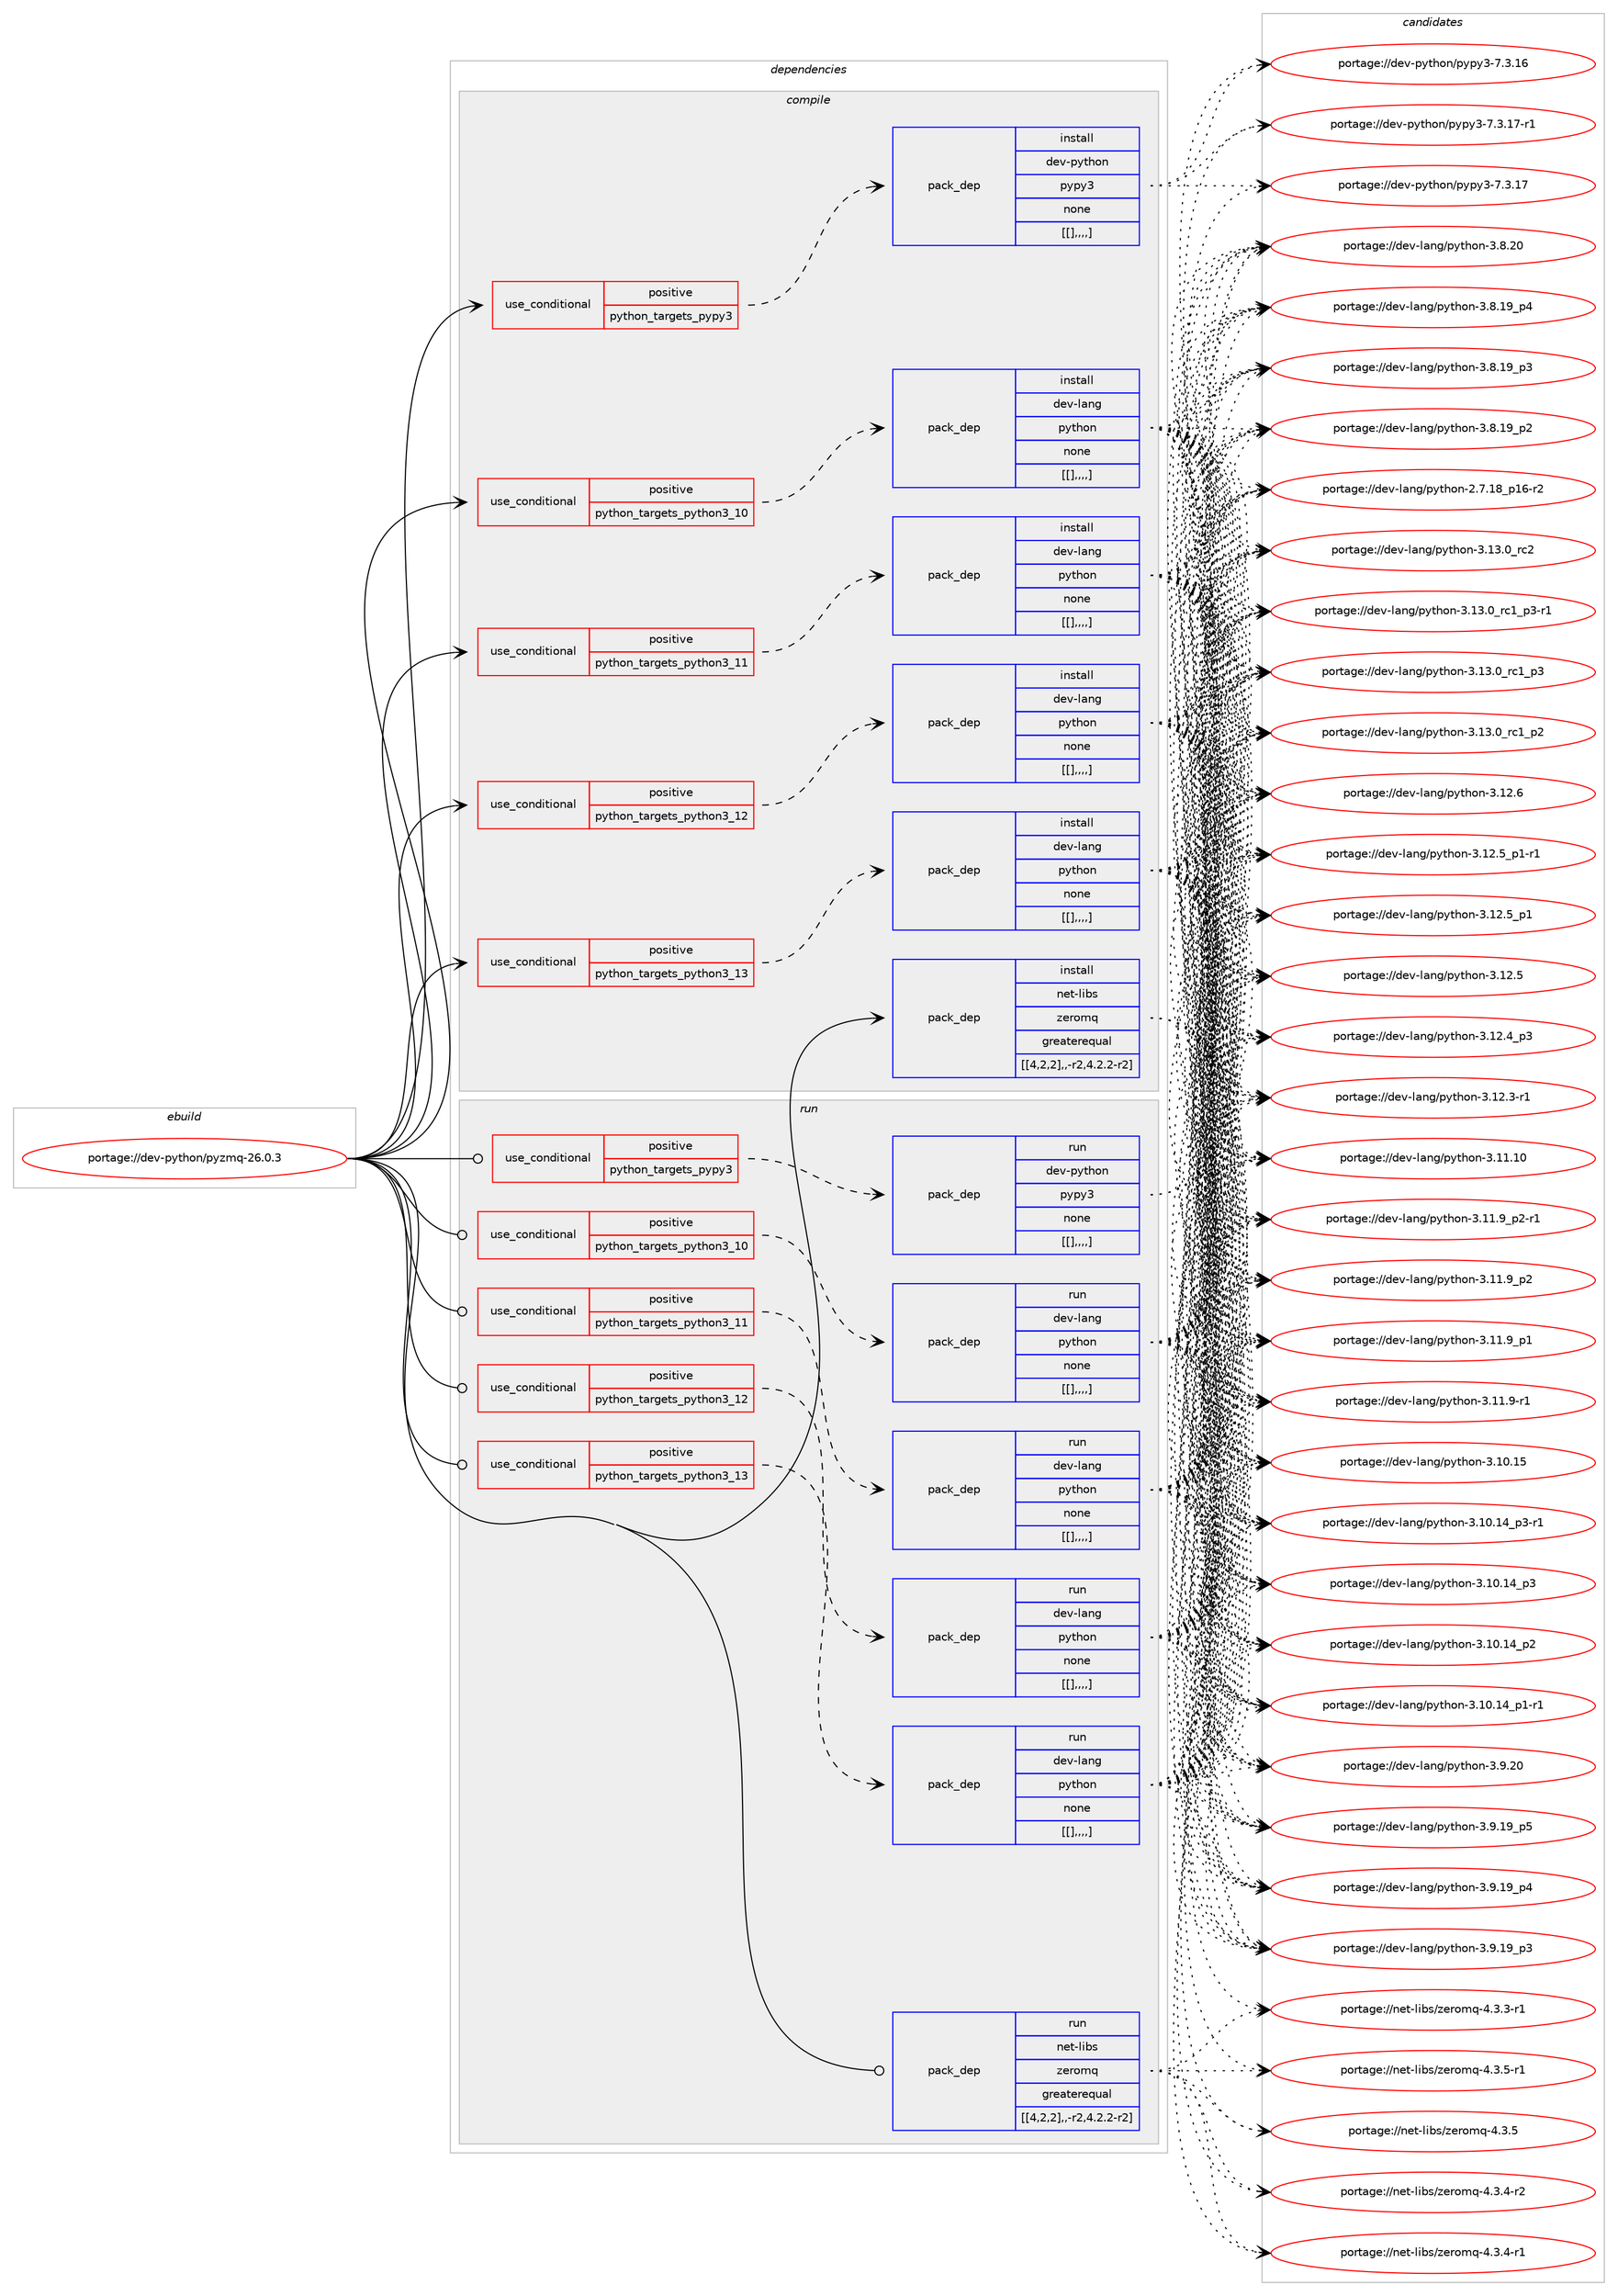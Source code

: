 digraph prolog {

# *************
# Graph options
# *************

newrank=true;
concentrate=true;
compound=true;
graph [rankdir=LR,fontname=Helvetica,fontsize=10,ranksep=1.5];#, ranksep=2.5, nodesep=0.2];
edge  [arrowhead=vee];
node  [fontname=Helvetica,fontsize=10];

# **********
# The ebuild
# **********

subgraph cluster_leftcol {
color=gray;
label=<<i>ebuild</i>>;
id [label="portage://dev-python/pyzmq-26.0.3", color=red, width=4, href="../dev-python/pyzmq-26.0.3.svg"];
}

# ****************
# The dependencies
# ****************

subgraph cluster_midcol {
color=gray;
label=<<i>dependencies</i>>;
subgraph cluster_compile {
fillcolor="#eeeeee";
style=filled;
label=<<i>compile</i>>;
subgraph cond39647 {
dependency163077 [label=<<TABLE BORDER="0" CELLBORDER="1" CELLSPACING="0" CELLPADDING="4"><TR><TD ROWSPAN="3" CELLPADDING="10">use_conditional</TD></TR><TR><TD>positive</TD></TR><TR><TD>python_targets_pypy3</TD></TR></TABLE>>, shape=none, color=red];
subgraph pack122169 {
dependency163078 [label=<<TABLE BORDER="0" CELLBORDER="1" CELLSPACING="0" CELLPADDING="4" WIDTH="220"><TR><TD ROWSPAN="6" CELLPADDING="30">pack_dep</TD></TR><TR><TD WIDTH="110">install</TD></TR><TR><TD>dev-python</TD></TR><TR><TD>pypy3</TD></TR><TR><TD>none</TD></TR><TR><TD>[[],,,,]</TD></TR></TABLE>>, shape=none, color=blue];
}
dependency163077:e -> dependency163078:w [weight=20,style="dashed",arrowhead="vee"];
}
id:e -> dependency163077:w [weight=20,style="solid",arrowhead="vee"];
subgraph cond39648 {
dependency163079 [label=<<TABLE BORDER="0" CELLBORDER="1" CELLSPACING="0" CELLPADDING="4"><TR><TD ROWSPAN="3" CELLPADDING="10">use_conditional</TD></TR><TR><TD>positive</TD></TR><TR><TD>python_targets_python3_10</TD></TR></TABLE>>, shape=none, color=red];
subgraph pack122170 {
dependency163080 [label=<<TABLE BORDER="0" CELLBORDER="1" CELLSPACING="0" CELLPADDING="4" WIDTH="220"><TR><TD ROWSPAN="6" CELLPADDING="30">pack_dep</TD></TR><TR><TD WIDTH="110">install</TD></TR><TR><TD>dev-lang</TD></TR><TR><TD>python</TD></TR><TR><TD>none</TD></TR><TR><TD>[[],,,,]</TD></TR></TABLE>>, shape=none, color=blue];
}
dependency163079:e -> dependency163080:w [weight=20,style="dashed",arrowhead="vee"];
}
id:e -> dependency163079:w [weight=20,style="solid",arrowhead="vee"];
subgraph cond39649 {
dependency163081 [label=<<TABLE BORDER="0" CELLBORDER="1" CELLSPACING="0" CELLPADDING="4"><TR><TD ROWSPAN="3" CELLPADDING="10">use_conditional</TD></TR><TR><TD>positive</TD></TR><TR><TD>python_targets_python3_11</TD></TR></TABLE>>, shape=none, color=red];
subgraph pack122171 {
dependency163082 [label=<<TABLE BORDER="0" CELLBORDER="1" CELLSPACING="0" CELLPADDING="4" WIDTH="220"><TR><TD ROWSPAN="6" CELLPADDING="30">pack_dep</TD></TR><TR><TD WIDTH="110">install</TD></TR><TR><TD>dev-lang</TD></TR><TR><TD>python</TD></TR><TR><TD>none</TD></TR><TR><TD>[[],,,,]</TD></TR></TABLE>>, shape=none, color=blue];
}
dependency163081:e -> dependency163082:w [weight=20,style="dashed",arrowhead="vee"];
}
id:e -> dependency163081:w [weight=20,style="solid",arrowhead="vee"];
subgraph cond39650 {
dependency163083 [label=<<TABLE BORDER="0" CELLBORDER="1" CELLSPACING="0" CELLPADDING="4"><TR><TD ROWSPAN="3" CELLPADDING="10">use_conditional</TD></TR><TR><TD>positive</TD></TR><TR><TD>python_targets_python3_12</TD></TR></TABLE>>, shape=none, color=red];
subgraph pack122172 {
dependency163084 [label=<<TABLE BORDER="0" CELLBORDER="1" CELLSPACING="0" CELLPADDING="4" WIDTH="220"><TR><TD ROWSPAN="6" CELLPADDING="30">pack_dep</TD></TR><TR><TD WIDTH="110">install</TD></TR><TR><TD>dev-lang</TD></TR><TR><TD>python</TD></TR><TR><TD>none</TD></TR><TR><TD>[[],,,,]</TD></TR></TABLE>>, shape=none, color=blue];
}
dependency163083:e -> dependency163084:w [weight=20,style="dashed",arrowhead="vee"];
}
id:e -> dependency163083:w [weight=20,style="solid",arrowhead="vee"];
subgraph cond39651 {
dependency163085 [label=<<TABLE BORDER="0" CELLBORDER="1" CELLSPACING="0" CELLPADDING="4"><TR><TD ROWSPAN="3" CELLPADDING="10">use_conditional</TD></TR><TR><TD>positive</TD></TR><TR><TD>python_targets_python3_13</TD></TR></TABLE>>, shape=none, color=red];
subgraph pack122173 {
dependency163086 [label=<<TABLE BORDER="0" CELLBORDER="1" CELLSPACING="0" CELLPADDING="4" WIDTH="220"><TR><TD ROWSPAN="6" CELLPADDING="30">pack_dep</TD></TR><TR><TD WIDTH="110">install</TD></TR><TR><TD>dev-lang</TD></TR><TR><TD>python</TD></TR><TR><TD>none</TD></TR><TR><TD>[[],,,,]</TD></TR></TABLE>>, shape=none, color=blue];
}
dependency163085:e -> dependency163086:w [weight=20,style="dashed",arrowhead="vee"];
}
id:e -> dependency163085:w [weight=20,style="solid",arrowhead="vee"];
subgraph pack122174 {
dependency163087 [label=<<TABLE BORDER="0" CELLBORDER="1" CELLSPACING="0" CELLPADDING="4" WIDTH="220"><TR><TD ROWSPAN="6" CELLPADDING="30">pack_dep</TD></TR><TR><TD WIDTH="110">install</TD></TR><TR><TD>net-libs</TD></TR><TR><TD>zeromq</TD></TR><TR><TD>greaterequal</TD></TR><TR><TD>[[4,2,2],,-r2,4.2.2-r2]</TD></TR></TABLE>>, shape=none, color=blue];
}
id:e -> dependency163087:w [weight=20,style="solid",arrowhead="vee"];
}
subgraph cluster_compileandrun {
fillcolor="#eeeeee";
style=filled;
label=<<i>compile and run</i>>;
}
subgraph cluster_run {
fillcolor="#eeeeee";
style=filled;
label=<<i>run</i>>;
subgraph cond39652 {
dependency163088 [label=<<TABLE BORDER="0" CELLBORDER="1" CELLSPACING="0" CELLPADDING="4"><TR><TD ROWSPAN="3" CELLPADDING="10">use_conditional</TD></TR><TR><TD>positive</TD></TR><TR><TD>python_targets_pypy3</TD></TR></TABLE>>, shape=none, color=red];
subgraph pack122175 {
dependency163089 [label=<<TABLE BORDER="0" CELLBORDER="1" CELLSPACING="0" CELLPADDING="4" WIDTH="220"><TR><TD ROWSPAN="6" CELLPADDING="30">pack_dep</TD></TR><TR><TD WIDTH="110">run</TD></TR><TR><TD>dev-python</TD></TR><TR><TD>pypy3</TD></TR><TR><TD>none</TD></TR><TR><TD>[[],,,,]</TD></TR></TABLE>>, shape=none, color=blue];
}
dependency163088:e -> dependency163089:w [weight=20,style="dashed",arrowhead="vee"];
}
id:e -> dependency163088:w [weight=20,style="solid",arrowhead="odot"];
subgraph cond39653 {
dependency163090 [label=<<TABLE BORDER="0" CELLBORDER="1" CELLSPACING="0" CELLPADDING="4"><TR><TD ROWSPAN="3" CELLPADDING="10">use_conditional</TD></TR><TR><TD>positive</TD></TR><TR><TD>python_targets_python3_10</TD></TR></TABLE>>, shape=none, color=red];
subgraph pack122176 {
dependency163091 [label=<<TABLE BORDER="0" CELLBORDER="1" CELLSPACING="0" CELLPADDING="4" WIDTH="220"><TR><TD ROWSPAN="6" CELLPADDING="30">pack_dep</TD></TR><TR><TD WIDTH="110">run</TD></TR><TR><TD>dev-lang</TD></TR><TR><TD>python</TD></TR><TR><TD>none</TD></TR><TR><TD>[[],,,,]</TD></TR></TABLE>>, shape=none, color=blue];
}
dependency163090:e -> dependency163091:w [weight=20,style="dashed",arrowhead="vee"];
}
id:e -> dependency163090:w [weight=20,style="solid",arrowhead="odot"];
subgraph cond39654 {
dependency163092 [label=<<TABLE BORDER="0" CELLBORDER="1" CELLSPACING="0" CELLPADDING="4"><TR><TD ROWSPAN="3" CELLPADDING="10">use_conditional</TD></TR><TR><TD>positive</TD></TR><TR><TD>python_targets_python3_11</TD></TR></TABLE>>, shape=none, color=red];
subgraph pack122177 {
dependency163093 [label=<<TABLE BORDER="0" CELLBORDER="1" CELLSPACING="0" CELLPADDING="4" WIDTH="220"><TR><TD ROWSPAN="6" CELLPADDING="30">pack_dep</TD></TR><TR><TD WIDTH="110">run</TD></TR><TR><TD>dev-lang</TD></TR><TR><TD>python</TD></TR><TR><TD>none</TD></TR><TR><TD>[[],,,,]</TD></TR></TABLE>>, shape=none, color=blue];
}
dependency163092:e -> dependency163093:w [weight=20,style="dashed",arrowhead="vee"];
}
id:e -> dependency163092:w [weight=20,style="solid",arrowhead="odot"];
subgraph cond39655 {
dependency163094 [label=<<TABLE BORDER="0" CELLBORDER="1" CELLSPACING="0" CELLPADDING="4"><TR><TD ROWSPAN="3" CELLPADDING="10">use_conditional</TD></TR><TR><TD>positive</TD></TR><TR><TD>python_targets_python3_12</TD></TR></TABLE>>, shape=none, color=red];
subgraph pack122178 {
dependency163095 [label=<<TABLE BORDER="0" CELLBORDER="1" CELLSPACING="0" CELLPADDING="4" WIDTH="220"><TR><TD ROWSPAN="6" CELLPADDING="30">pack_dep</TD></TR><TR><TD WIDTH="110">run</TD></TR><TR><TD>dev-lang</TD></TR><TR><TD>python</TD></TR><TR><TD>none</TD></TR><TR><TD>[[],,,,]</TD></TR></TABLE>>, shape=none, color=blue];
}
dependency163094:e -> dependency163095:w [weight=20,style="dashed",arrowhead="vee"];
}
id:e -> dependency163094:w [weight=20,style="solid",arrowhead="odot"];
subgraph cond39656 {
dependency163096 [label=<<TABLE BORDER="0" CELLBORDER="1" CELLSPACING="0" CELLPADDING="4"><TR><TD ROWSPAN="3" CELLPADDING="10">use_conditional</TD></TR><TR><TD>positive</TD></TR><TR><TD>python_targets_python3_13</TD></TR></TABLE>>, shape=none, color=red];
subgraph pack122179 {
dependency163097 [label=<<TABLE BORDER="0" CELLBORDER="1" CELLSPACING="0" CELLPADDING="4" WIDTH="220"><TR><TD ROWSPAN="6" CELLPADDING="30">pack_dep</TD></TR><TR><TD WIDTH="110">run</TD></TR><TR><TD>dev-lang</TD></TR><TR><TD>python</TD></TR><TR><TD>none</TD></TR><TR><TD>[[],,,,]</TD></TR></TABLE>>, shape=none, color=blue];
}
dependency163096:e -> dependency163097:w [weight=20,style="dashed",arrowhead="vee"];
}
id:e -> dependency163096:w [weight=20,style="solid",arrowhead="odot"];
subgraph pack122180 {
dependency163098 [label=<<TABLE BORDER="0" CELLBORDER="1" CELLSPACING="0" CELLPADDING="4" WIDTH="220"><TR><TD ROWSPAN="6" CELLPADDING="30">pack_dep</TD></TR><TR><TD WIDTH="110">run</TD></TR><TR><TD>net-libs</TD></TR><TR><TD>zeromq</TD></TR><TR><TD>greaterequal</TD></TR><TR><TD>[[4,2,2],,-r2,4.2.2-r2]</TD></TR></TABLE>>, shape=none, color=blue];
}
id:e -> dependency163098:w [weight=20,style="solid",arrowhead="odot"];
}
}

# **************
# The candidates
# **************

subgraph cluster_choices {
rank=same;
color=gray;
label=<<i>candidates</i>>;

subgraph choice122169 {
color=black;
nodesep=1;
choice100101118451121211161041111104711212111212151455546514649554511449 [label="portage://dev-python/pypy3-7.3.17-r1", color=red, width=4,href="../dev-python/pypy3-7.3.17-r1.svg"];
choice10010111845112121116104111110471121211121215145554651464955 [label="portage://dev-python/pypy3-7.3.17", color=red, width=4,href="../dev-python/pypy3-7.3.17.svg"];
choice10010111845112121116104111110471121211121215145554651464954 [label="portage://dev-python/pypy3-7.3.16", color=red, width=4,href="../dev-python/pypy3-7.3.16.svg"];
dependency163078:e -> choice100101118451121211161041111104711212111212151455546514649554511449:w [style=dotted,weight="100"];
dependency163078:e -> choice10010111845112121116104111110471121211121215145554651464955:w [style=dotted,weight="100"];
dependency163078:e -> choice10010111845112121116104111110471121211121215145554651464954:w [style=dotted,weight="100"];
}
subgraph choice122170 {
color=black;
nodesep=1;
choice10010111845108971101034711212111610411111045514649514648951149950 [label="portage://dev-lang/python-3.13.0_rc2", color=red, width=4,href="../dev-lang/python-3.13.0_rc2.svg"];
choice1001011184510897110103471121211161041111104551464951464895114994995112514511449 [label="portage://dev-lang/python-3.13.0_rc1_p3-r1", color=red, width=4,href="../dev-lang/python-3.13.0_rc1_p3-r1.svg"];
choice100101118451089711010347112121116104111110455146495146489511499499511251 [label="portage://dev-lang/python-3.13.0_rc1_p3", color=red, width=4,href="../dev-lang/python-3.13.0_rc1_p3.svg"];
choice100101118451089711010347112121116104111110455146495146489511499499511250 [label="portage://dev-lang/python-3.13.0_rc1_p2", color=red, width=4,href="../dev-lang/python-3.13.0_rc1_p2.svg"];
choice10010111845108971101034711212111610411111045514649504654 [label="portage://dev-lang/python-3.12.6", color=red, width=4,href="../dev-lang/python-3.12.6.svg"];
choice1001011184510897110103471121211161041111104551464950465395112494511449 [label="portage://dev-lang/python-3.12.5_p1-r1", color=red, width=4,href="../dev-lang/python-3.12.5_p1-r1.svg"];
choice100101118451089711010347112121116104111110455146495046539511249 [label="portage://dev-lang/python-3.12.5_p1", color=red, width=4,href="../dev-lang/python-3.12.5_p1.svg"];
choice10010111845108971101034711212111610411111045514649504653 [label="portage://dev-lang/python-3.12.5", color=red, width=4,href="../dev-lang/python-3.12.5.svg"];
choice100101118451089711010347112121116104111110455146495046529511251 [label="portage://dev-lang/python-3.12.4_p3", color=red, width=4,href="../dev-lang/python-3.12.4_p3.svg"];
choice100101118451089711010347112121116104111110455146495046514511449 [label="portage://dev-lang/python-3.12.3-r1", color=red, width=4,href="../dev-lang/python-3.12.3-r1.svg"];
choice1001011184510897110103471121211161041111104551464949464948 [label="portage://dev-lang/python-3.11.10", color=red, width=4,href="../dev-lang/python-3.11.10.svg"];
choice1001011184510897110103471121211161041111104551464949465795112504511449 [label="portage://dev-lang/python-3.11.9_p2-r1", color=red, width=4,href="../dev-lang/python-3.11.9_p2-r1.svg"];
choice100101118451089711010347112121116104111110455146494946579511250 [label="portage://dev-lang/python-3.11.9_p2", color=red, width=4,href="../dev-lang/python-3.11.9_p2.svg"];
choice100101118451089711010347112121116104111110455146494946579511249 [label="portage://dev-lang/python-3.11.9_p1", color=red, width=4,href="../dev-lang/python-3.11.9_p1.svg"];
choice100101118451089711010347112121116104111110455146494946574511449 [label="portage://dev-lang/python-3.11.9-r1", color=red, width=4,href="../dev-lang/python-3.11.9-r1.svg"];
choice1001011184510897110103471121211161041111104551464948464953 [label="portage://dev-lang/python-3.10.15", color=red, width=4,href="../dev-lang/python-3.10.15.svg"];
choice100101118451089711010347112121116104111110455146494846495295112514511449 [label="portage://dev-lang/python-3.10.14_p3-r1", color=red, width=4,href="../dev-lang/python-3.10.14_p3-r1.svg"];
choice10010111845108971101034711212111610411111045514649484649529511251 [label="portage://dev-lang/python-3.10.14_p3", color=red, width=4,href="../dev-lang/python-3.10.14_p3.svg"];
choice10010111845108971101034711212111610411111045514649484649529511250 [label="portage://dev-lang/python-3.10.14_p2", color=red, width=4,href="../dev-lang/python-3.10.14_p2.svg"];
choice100101118451089711010347112121116104111110455146494846495295112494511449 [label="portage://dev-lang/python-3.10.14_p1-r1", color=red, width=4,href="../dev-lang/python-3.10.14_p1-r1.svg"];
choice10010111845108971101034711212111610411111045514657465048 [label="portage://dev-lang/python-3.9.20", color=red, width=4,href="../dev-lang/python-3.9.20.svg"];
choice100101118451089711010347112121116104111110455146574649579511253 [label="portage://dev-lang/python-3.9.19_p5", color=red, width=4,href="../dev-lang/python-3.9.19_p5.svg"];
choice100101118451089711010347112121116104111110455146574649579511252 [label="portage://dev-lang/python-3.9.19_p4", color=red, width=4,href="../dev-lang/python-3.9.19_p4.svg"];
choice100101118451089711010347112121116104111110455146574649579511251 [label="portage://dev-lang/python-3.9.19_p3", color=red, width=4,href="../dev-lang/python-3.9.19_p3.svg"];
choice10010111845108971101034711212111610411111045514656465048 [label="portage://dev-lang/python-3.8.20", color=red, width=4,href="../dev-lang/python-3.8.20.svg"];
choice100101118451089711010347112121116104111110455146564649579511252 [label="portage://dev-lang/python-3.8.19_p4", color=red, width=4,href="../dev-lang/python-3.8.19_p4.svg"];
choice100101118451089711010347112121116104111110455146564649579511251 [label="portage://dev-lang/python-3.8.19_p3", color=red, width=4,href="../dev-lang/python-3.8.19_p3.svg"];
choice100101118451089711010347112121116104111110455146564649579511250 [label="portage://dev-lang/python-3.8.19_p2", color=red, width=4,href="../dev-lang/python-3.8.19_p2.svg"];
choice100101118451089711010347112121116104111110455046554649569511249544511450 [label="portage://dev-lang/python-2.7.18_p16-r2", color=red, width=4,href="../dev-lang/python-2.7.18_p16-r2.svg"];
dependency163080:e -> choice10010111845108971101034711212111610411111045514649514648951149950:w [style=dotted,weight="100"];
dependency163080:e -> choice1001011184510897110103471121211161041111104551464951464895114994995112514511449:w [style=dotted,weight="100"];
dependency163080:e -> choice100101118451089711010347112121116104111110455146495146489511499499511251:w [style=dotted,weight="100"];
dependency163080:e -> choice100101118451089711010347112121116104111110455146495146489511499499511250:w [style=dotted,weight="100"];
dependency163080:e -> choice10010111845108971101034711212111610411111045514649504654:w [style=dotted,weight="100"];
dependency163080:e -> choice1001011184510897110103471121211161041111104551464950465395112494511449:w [style=dotted,weight="100"];
dependency163080:e -> choice100101118451089711010347112121116104111110455146495046539511249:w [style=dotted,weight="100"];
dependency163080:e -> choice10010111845108971101034711212111610411111045514649504653:w [style=dotted,weight="100"];
dependency163080:e -> choice100101118451089711010347112121116104111110455146495046529511251:w [style=dotted,weight="100"];
dependency163080:e -> choice100101118451089711010347112121116104111110455146495046514511449:w [style=dotted,weight="100"];
dependency163080:e -> choice1001011184510897110103471121211161041111104551464949464948:w [style=dotted,weight="100"];
dependency163080:e -> choice1001011184510897110103471121211161041111104551464949465795112504511449:w [style=dotted,weight="100"];
dependency163080:e -> choice100101118451089711010347112121116104111110455146494946579511250:w [style=dotted,weight="100"];
dependency163080:e -> choice100101118451089711010347112121116104111110455146494946579511249:w [style=dotted,weight="100"];
dependency163080:e -> choice100101118451089711010347112121116104111110455146494946574511449:w [style=dotted,weight="100"];
dependency163080:e -> choice1001011184510897110103471121211161041111104551464948464953:w [style=dotted,weight="100"];
dependency163080:e -> choice100101118451089711010347112121116104111110455146494846495295112514511449:w [style=dotted,weight="100"];
dependency163080:e -> choice10010111845108971101034711212111610411111045514649484649529511251:w [style=dotted,weight="100"];
dependency163080:e -> choice10010111845108971101034711212111610411111045514649484649529511250:w [style=dotted,weight="100"];
dependency163080:e -> choice100101118451089711010347112121116104111110455146494846495295112494511449:w [style=dotted,weight="100"];
dependency163080:e -> choice10010111845108971101034711212111610411111045514657465048:w [style=dotted,weight="100"];
dependency163080:e -> choice100101118451089711010347112121116104111110455146574649579511253:w [style=dotted,weight="100"];
dependency163080:e -> choice100101118451089711010347112121116104111110455146574649579511252:w [style=dotted,weight="100"];
dependency163080:e -> choice100101118451089711010347112121116104111110455146574649579511251:w [style=dotted,weight="100"];
dependency163080:e -> choice10010111845108971101034711212111610411111045514656465048:w [style=dotted,weight="100"];
dependency163080:e -> choice100101118451089711010347112121116104111110455146564649579511252:w [style=dotted,weight="100"];
dependency163080:e -> choice100101118451089711010347112121116104111110455146564649579511251:w [style=dotted,weight="100"];
dependency163080:e -> choice100101118451089711010347112121116104111110455146564649579511250:w [style=dotted,weight="100"];
dependency163080:e -> choice100101118451089711010347112121116104111110455046554649569511249544511450:w [style=dotted,weight="100"];
}
subgraph choice122171 {
color=black;
nodesep=1;
choice10010111845108971101034711212111610411111045514649514648951149950 [label="portage://dev-lang/python-3.13.0_rc2", color=red, width=4,href="../dev-lang/python-3.13.0_rc2.svg"];
choice1001011184510897110103471121211161041111104551464951464895114994995112514511449 [label="portage://dev-lang/python-3.13.0_rc1_p3-r1", color=red, width=4,href="../dev-lang/python-3.13.0_rc1_p3-r1.svg"];
choice100101118451089711010347112121116104111110455146495146489511499499511251 [label="portage://dev-lang/python-3.13.0_rc1_p3", color=red, width=4,href="../dev-lang/python-3.13.0_rc1_p3.svg"];
choice100101118451089711010347112121116104111110455146495146489511499499511250 [label="portage://dev-lang/python-3.13.0_rc1_p2", color=red, width=4,href="../dev-lang/python-3.13.0_rc1_p2.svg"];
choice10010111845108971101034711212111610411111045514649504654 [label="portage://dev-lang/python-3.12.6", color=red, width=4,href="../dev-lang/python-3.12.6.svg"];
choice1001011184510897110103471121211161041111104551464950465395112494511449 [label="portage://dev-lang/python-3.12.5_p1-r1", color=red, width=4,href="../dev-lang/python-3.12.5_p1-r1.svg"];
choice100101118451089711010347112121116104111110455146495046539511249 [label="portage://dev-lang/python-3.12.5_p1", color=red, width=4,href="../dev-lang/python-3.12.5_p1.svg"];
choice10010111845108971101034711212111610411111045514649504653 [label="portage://dev-lang/python-3.12.5", color=red, width=4,href="../dev-lang/python-3.12.5.svg"];
choice100101118451089711010347112121116104111110455146495046529511251 [label="portage://dev-lang/python-3.12.4_p3", color=red, width=4,href="../dev-lang/python-3.12.4_p3.svg"];
choice100101118451089711010347112121116104111110455146495046514511449 [label="portage://dev-lang/python-3.12.3-r1", color=red, width=4,href="../dev-lang/python-3.12.3-r1.svg"];
choice1001011184510897110103471121211161041111104551464949464948 [label="portage://dev-lang/python-3.11.10", color=red, width=4,href="../dev-lang/python-3.11.10.svg"];
choice1001011184510897110103471121211161041111104551464949465795112504511449 [label="portage://dev-lang/python-3.11.9_p2-r1", color=red, width=4,href="../dev-lang/python-3.11.9_p2-r1.svg"];
choice100101118451089711010347112121116104111110455146494946579511250 [label="portage://dev-lang/python-3.11.9_p2", color=red, width=4,href="../dev-lang/python-3.11.9_p2.svg"];
choice100101118451089711010347112121116104111110455146494946579511249 [label="portage://dev-lang/python-3.11.9_p1", color=red, width=4,href="../dev-lang/python-3.11.9_p1.svg"];
choice100101118451089711010347112121116104111110455146494946574511449 [label="portage://dev-lang/python-3.11.9-r1", color=red, width=4,href="../dev-lang/python-3.11.9-r1.svg"];
choice1001011184510897110103471121211161041111104551464948464953 [label="portage://dev-lang/python-3.10.15", color=red, width=4,href="../dev-lang/python-3.10.15.svg"];
choice100101118451089711010347112121116104111110455146494846495295112514511449 [label="portage://dev-lang/python-3.10.14_p3-r1", color=red, width=4,href="../dev-lang/python-3.10.14_p3-r1.svg"];
choice10010111845108971101034711212111610411111045514649484649529511251 [label="portage://dev-lang/python-3.10.14_p3", color=red, width=4,href="../dev-lang/python-3.10.14_p3.svg"];
choice10010111845108971101034711212111610411111045514649484649529511250 [label="portage://dev-lang/python-3.10.14_p2", color=red, width=4,href="../dev-lang/python-3.10.14_p2.svg"];
choice100101118451089711010347112121116104111110455146494846495295112494511449 [label="portage://dev-lang/python-3.10.14_p1-r1", color=red, width=4,href="../dev-lang/python-3.10.14_p1-r1.svg"];
choice10010111845108971101034711212111610411111045514657465048 [label="portage://dev-lang/python-3.9.20", color=red, width=4,href="../dev-lang/python-3.9.20.svg"];
choice100101118451089711010347112121116104111110455146574649579511253 [label="portage://dev-lang/python-3.9.19_p5", color=red, width=4,href="../dev-lang/python-3.9.19_p5.svg"];
choice100101118451089711010347112121116104111110455146574649579511252 [label="portage://dev-lang/python-3.9.19_p4", color=red, width=4,href="../dev-lang/python-3.9.19_p4.svg"];
choice100101118451089711010347112121116104111110455146574649579511251 [label="portage://dev-lang/python-3.9.19_p3", color=red, width=4,href="../dev-lang/python-3.9.19_p3.svg"];
choice10010111845108971101034711212111610411111045514656465048 [label="portage://dev-lang/python-3.8.20", color=red, width=4,href="../dev-lang/python-3.8.20.svg"];
choice100101118451089711010347112121116104111110455146564649579511252 [label="portage://dev-lang/python-3.8.19_p4", color=red, width=4,href="../dev-lang/python-3.8.19_p4.svg"];
choice100101118451089711010347112121116104111110455146564649579511251 [label="portage://dev-lang/python-3.8.19_p3", color=red, width=4,href="../dev-lang/python-3.8.19_p3.svg"];
choice100101118451089711010347112121116104111110455146564649579511250 [label="portage://dev-lang/python-3.8.19_p2", color=red, width=4,href="../dev-lang/python-3.8.19_p2.svg"];
choice100101118451089711010347112121116104111110455046554649569511249544511450 [label="portage://dev-lang/python-2.7.18_p16-r2", color=red, width=4,href="../dev-lang/python-2.7.18_p16-r2.svg"];
dependency163082:e -> choice10010111845108971101034711212111610411111045514649514648951149950:w [style=dotted,weight="100"];
dependency163082:e -> choice1001011184510897110103471121211161041111104551464951464895114994995112514511449:w [style=dotted,weight="100"];
dependency163082:e -> choice100101118451089711010347112121116104111110455146495146489511499499511251:w [style=dotted,weight="100"];
dependency163082:e -> choice100101118451089711010347112121116104111110455146495146489511499499511250:w [style=dotted,weight="100"];
dependency163082:e -> choice10010111845108971101034711212111610411111045514649504654:w [style=dotted,weight="100"];
dependency163082:e -> choice1001011184510897110103471121211161041111104551464950465395112494511449:w [style=dotted,weight="100"];
dependency163082:e -> choice100101118451089711010347112121116104111110455146495046539511249:w [style=dotted,weight="100"];
dependency163082:e -> choice10010111845108971101034711212111610411111045514649504653:w [style=dotted,weight="100"];
dependency163082:e -> choice100101118451089711010347112121116104111110455146495046529511251:w [style=dotted,weight="100"];
dependency163082:e -> choice100101118451089711010347112121116104111110455146495046514511449:w [style=dotted,weight="100"];
dependency163082:e -> choice1001011184510897110103471121211161041111104551464949464948:w [style=dotted,weight="100"];
dependency163082:e -> choice1001011184510897110103471121211161041111104551464949465795112504511449:w [style=dotted,weight="100"];
dependency163082:e -> choice100101118451089711010347112121116104111110455146494946579511250:w [style=dotted,weight="100"];
dependency163082:e -> choice100101118451089711010347112121116104111110455146494946579511249:w [style=dotted,weight="100"];
dependency163082:e -> choice100101118451089711010347112121116104111110455146494946574511449:w [style=dotted,weight="100"];
dependency163082:e -> choice1001011184510897110103471121211161041111104551464948464953:w [style=dotted,weight="100"];
dependency163082:e -> choice100101118451089711010347112121116104111110455146494846495295112514511449:w [style=dotted,weight="100"];
dependency163082:e -> choice10010111845108971101034711212111610411111045514649484649529511251:w [style=dotted,weight="100"];
dependency163082:e -> choice10010111845108971101034711212111610411111045514649484649529511250:w [style=dotted,weight="100"];
dependency163082:e -> choice100101118451089711010347112121116104111110455146494846495295112494511449:w [style=dotted,weight="100"];
dependency163082:e -> choice10010111845108971101034711212111610411111045514657465048:w [style=dotted,weight="100"];
dependency163082:e -> choice100101118451089711010347112121116104111110455146574649579511253:w [style=dotted,weight="100"];
dependency163082:e -> choice100101118451089711010347112121116104111110455146574649579511252:w [style=dotted,weight="100"];
dependency163082:e -> choice100101118451089711010347112121116104111110455146574649579511251:w [style=dotted,weight="100"];
dependency163082:e -> choice10010111845108971101034711212111610411111045514656465048:w [style=dotted,weight="100"];
dependency163082:e -> choice100101118451089711010347112121116104111110455146564649579511252:w [style=dotted,weight="100"];
dependency163082:e -> choice100101118451089711010347112121116104111110455146564649579511251:w [style=dotted,weight="100"];
dependency163082:e -> choice100101118451089711010347112121116104111110455146564649579511250:w [style=dotted,weight="100"];
dependency163082:e -> choice100101118451089711010347112121116104111110455046554649569511249544511450:w [style=dotted,weight="100"];
}
subgraph choice122172 {
color=black;
nodesep=1;
choice10010111845108971101034711212111610411111045514649514648951149950 [label="portage://dev-lang/python-3.13.0_rc2", color=red, width=4,href="../dev-lang/python-3.13.0_rc2.svg"];
choice1001011184510897110103471121211161041111104551464951464895114994995112514511449 [label="portage://dev-lang/python-3.13.0_rc1_p3-r1", color=red, width=4,href="../dev-lang/python-3.13.0_rc1_p3-r1.svg"];
choice100101118451089711010347112121116104111110455146495146489511499499511251 [label="portage://dev-lang/python-3.13.0_rc1_p3", color=red, width=4,href="../dev-lang/python-3.13.0_rc1_p3.svg"];
choice100101118451089711010347112121116104111110455146495146489511499499511250 [label="portage://dev-lang/python-3.13.0_rc1_p2", color=red, width=4,href="../dev-lang/python-3.13.0_rc1_p2.svg"];
choice10010111845108971101034711212111610411111045514649504654 [label="portage://dev-lang/python-3.12.6", color=red, width=4,href="../dev-lang/python-3.12.6.svg"];
choice1001011184510897110103471121211161041111104551464950465395112494511449 [label="portage://dev-lang/python-3.12.5_p1-r1", color=red, width=4,href="../dev-lang/python-3.12.5_p1-r1.svg"];
choice100101118451089711010347112121116104111110455146495046539511249 [label="portage://dev-lang/python-3.12.5_p1", color=red, width=4,href="../dev-lang/python-3.12.5_p1.svg"];
choice10010111845108971101034711212111610411111045514649504653 [label="portage://dev-lang/python-3.12.5", color=red, width=4,href="../dev-lang/python-3.12.5.svg"];
choice100101118451089711010347112121116104111110455146495046529511251 [label="portage://dev-lang/python-3.12.4_p3", color=red, width=4,href="../dev-lang/python-3.12.4_p3.svg"];
choice100101118451089711010347112121116104111110455146495046514511449 [label="portage://dev-lang/python-3.12.3-r1", color=red, width=4,href="../dev-lang/python-3.12.3-r1.svg"];
choice1001011184510897110103471121211161041111104551464949464948 [label="portage://dev-lang/python-3.11.10", color=red, width=4,href="../dev-lang/python-3.11.10.svg"];
choice1001011184510897110103471121211161041111104551464949465795112504511449 [label="portage://dev-lang/python-3.11.9_p2-r1", color=red, width=4,href="../dev-lang/python-3.11.9_p2-r1.svg"];
choice100101118451089711010347112121116104111110455146494946579511250 [label="portage://dev-lang/python-3.11.9_p2", color=red, width=4,href="../dev-lang/python-3.11.9_p2.svg"];
choice100101118451089711010347112121116104111110455146494946579511249 [label="portage://dev-lang/python-3.11.9_p1", color=red, width=4,href="../dev-lang/python-3.11.9_p1.svg"];
choice100101118451089711010347112121116104111110455146494946574511449 [label="portage://dev-lang/python-3.11.9-r1", color=red, width=4,href="../dev-lang/python-3.11.9-r1.svg"];
choice1001011184510897110103471121211161041111104551464948464953 [label="portage://dev-lang/python-3.10.15", color=red, width=4,href="../dev-lang/python-3.10.15.svg"];
choice100101118451089711010347112121116104111110455146494846495295112514511449 [label="portage://dev-lang/python-3.10.14_p3-r1", color=red, width=4,href="../dev-lang/python-3.10.14_p3-r1.svg"];
choice10010111845108971101034711212111610411111045514649484649529511251 [label="portage://dev-lang/python-3.10.14_p3", color=red, width=4,href="../dev-lang/python-3.10.14_p3.svg"];
choice10010111845108971101034711212111610411111045514649484649529511250 [label="portage://dev-lang/python-3.10.14_p2", color=red, width=4,href="../dev-lang/python-3.10.14_p2.svg"];
choice100101118451089711010347112121116104111110455146494846495295112494511449 [label="portage://dev-lang/python-3.10.14_p1-r1", color=red, width=4,href="../dev-lang/python-3.10.14_p1-r1.svg"];
choice10010111845108971101034711212111610411111045514657465048 [label="portage://dev-lang/python-3.9.20", color=red, width=4,href="../dev-lang/python-3.9.20.svg"];
choice100101118451089711010347112121116104111110455146574649579511253 [label="portage://dev-lang/python-3.9.19_p5", color=red, width=4,href="../dev-lang/python-3.9.19_p5.svg"];
choice100101118451089711010347112121116104111110455146574649579511252 [label="portage://dev-lang/python-3.9.19_p4", color=red, width=4,href="../dev-lang/python-3.9.19_p4.svg"];
choice100101118451089711010347112121116104111110455146574649579511251 [label="portage://dev-lang/python-3.9.19_p3", color=red, width=4,href="../dev-lang/python-3.9.19_p3.svg"];
choice10010111845108971101034711212111610411111045514656465048 [label="portage://dev-lang/python-3.8.20", color=red, width=4,href="../dev-lang/python-3.8.20.svg"];
choice100101118451089711010347112121116104111110455146564649579511252 [label="portage://dev-lang/python-3.8.19_p4", color=red, width=4,href="../dev-lang/python-3.8.19_p4.svg"];
choice100101118451089711010347112121116104111110455146564649579511251 [label="portage://dev-lang/python-3.8.19_p3", color=red, width=4,href="../dev-lang/python-3.8.19_p3.svg"];
choice100101118451089711010347112121116104111110455146564649579511250 [label="portage://dev-lang/python-3.8.19_p2", color=red, width=4,href="../dev-lang/python-3.8.19_p2.svg"];
choice100101118451089711010347112121116104111110455046554649569511249544511450 [label="portage://dev-lang/python-2.7.18_p16-r2", color=red, width=4,href="../dev-lang/python-2.7.18_p16-r2.svg"];
dependency163084:e -> choice10010111845108971101034711212111610411111045514649514648951149950:w [style=dotted,weight="100"];
dependency163084:e -> choice1001011184510897110103471121211161041111104551464951464895114994995112514511449:w [style=dotted,weight="100"];
dependency163084:e -> choice100101118451089711010347112121116104111110455146495146489511499499511251:w [style=dotted,weight="100"];
dependency163084:e -> choice100101118451089711010347112121116104111110455146495146489511499499511250:w [style=dotted,weight="100"];
dependency163084:e -> choice10010111845108971101034711212111610411111045514649504654:w [style=dotted,weight="100"];
dependency163084:e -> choice1001011184510897110103471121211161041111104551464950465395112494511449:w [style=dotted,weight="100"];
dependency163084:e -> choice100101118451089711010347112121116104111110455146495046539511249:w [style=dotted,weight="100"];
dependency163084:e -> choice10010111845108971101034711212111610411111045514649504653:w [style=dotted,weight="100"];
dependency163084:e -> choice100101118451089711010347112121116104111110455146495046529511251:w [style=dotted,weight="100"];
dependency163084:e -> choice100101118451089711010347112121116104111110455146495046514511449:w [style=dotted,weight="100"];
dependency163084:e -> choice1001011184510897110103471121211161041111104551464949464948:w [style=dotted,weight="100"];
dependency163084:e -> choice1001011184510897110103471121211161041111104551464949465795112504511449:w [style=dotted,weight="100"];
dependency163084:e -> choice100101118451089711010347112121116104111110455146494946579511250:w [style=dotted,weight="100"];
dependency163084:e -> choice100101118451089711010347112121116104111110455146494946579511249:w [style=dotted,weight="100"];
dependency163084:e -> choice100101118451089711010347112121116104111110455146494946574511449:w [style=dotted,weight="100"];
dependency163084:e -> choice1001011184510897110103471121211161041111104551464948464953:w [style=dotted,weight="100"];
dependency163084:e -> choice100101118451089711010347112121116104111110455146494846495295112514511449:w [style=dotted,weight="100"];
dependency163084:e -> choice10010111845108971101034711212111610411111045514649484649529511251:w [style=dotted,weight="100"];
dependency163084:e -> choice10010111845108971101034711212111610411111045514649484649529511250:w [style=dotted,weight="100"];
dependency163084:e -> choice100101118451089711010347112121116104111110455146494846495295112494511449:w [style=dotted,weight="100"];
dependency163084:e -> choice10010111845108971101034711212111610411111045514657465048:w [style=dotted,weight="100"];
dependency163084:e -> choice100101118451089711010347112121116104111110455146574649579511253:w [style=dotted,weight="100"];
dependency163084:e -> choice100101118451089711010347112121116104111110455146574649579511252:w [style=dotted,weight="100"];
dependency163084:e -> choice100101118451089711010347112121116104111110455146574649579511251:w [style=dotted,weight="100"];
dependency163084:e -> choice10010111845108971101034711212111610411111045514656465048:w [style=dotted,weight="100"];
dependency163084:e -> choice100101118451089711010347112121116104111110455146564649579511252:w [style=dotted,weight="100"];
dependency163084:e -> choice100101118451089711010347112121116104111110455146564649579511251:w [style=dotted,weight="100"];
dependency163084:e -> choice100101118451089711010347112121116104111110455146564649579511250:w [style=dotted,weight="100"];
dependency163084:e -> choice100101118451089711010347112121116104111110455046554649569511249544511450:w [style=dotted,weight="100"];
}
subgraph choice122173 {
color=black;
nodesep=1;
choice10010111845108971101034711212111610411111045514649514648951149950 [label="portage://dev-lang/python-3.13.0_rc2", color=red, width=4,href="../dev-lang/python-3.13.0_rc2.svg"];
choice1001011184510897110103471121211161041111104551464951464895114994995112514511449 [label="portage://dev-lang/python-3.13.0_rc1_p3-r1", color=red, width=4,href="../dev-lang/python-3.13.0_rc1_p3-r1.svg"];
choice100101118451089711010347112121116104111110455146495146489511499499511251 [label="portage://dev-lang/python-3.13.0_rc1_p3", color=red, width=4,href="../dev-lang/python-3.13.0_rc1_p3.svg"];
choice100101118451089711010347112121116104111110455146495146489511499499511250 [label="portage://dev-lang/python-3.13.0_rc1_p2", color=red, width=4,href="../dev-lang/python-3.13.0_rc1_p2.svg"];
choice10010111845108971101034711212111610411111045514649504654 [label="portage://dev-lang/python-3.12.6", color=red, width=4,href="../dev-lang/python-3.12.6.svg"];
choice1001011184510897110103471121211161041111104551464950465395112494511449 [label="portage://dev-lang/python-3.12.5_p1-r1", color=red, width=4,href="../dev-lang/python-3.12.5_p1-r1.svg"];
choice100101118451089711010347112121116104111110455146495046539511249 [label="portage://dev-lang/python-3.12.5_p1", color=red, width=4,href="../dev-lang/python-3.12.5_p1.svg"];
choice10010111845108971101034711212111610411111045514649504653 [label="portage://dev-lang/python-3.12.5", color=red, width=4,href="../dev-lang/python-3.12.5.svg"];
choice100101118451089711010347112121116104111110455146495046529511251 [label="portage://dev-lang/python-3.12.4_p3", color=red, width=4,href="../dev-lang/python-3.12.4_p3.svg"];
choice100101118451089711010347112121116104111110455146495046514511449 [label="portage://dev-lang/python-3.12.3-r1", color=red, width=4,href="../dev-lang/python-3.12.3-r1.svg"];
choice1001011184510897110103471121211161041111104551464949464948 [label="portage://dev-lang/python-3.11.10", color=red, width=4,href="../dev-lang/python-3.11.10.svg"];
choice1001011184510897110103471121211161041111104551464949465795112504511449 [label="portage://dev-lang/python-3.11.9_p2-r1", color=red, width=4,href="../dev-lang/python-3.11.9_p2-r1.svg"];
choice100101118451089711010347112121116104111110455146494946579511250 [label="portage://dev-lang/python-3.11.9_p2", color=red, width=4,href="../dev-lang/python-3.11.9_p2.svg"];
choice100101118451089711010347112121116104111110455146494946579511249 [label="portage://dev-lang/python-3.11.9_p1", color=red, width=4,href="../dev-lang/python-3.11.9_p1.svg"];
choice100101118451089711010347112121116104111110455146494946574511449 [label="portage://dev-lang/python-3.11.9-r1", color=red, width=4,href="../dev-lang/python-3.11.9-r1.svg"];
choice1001011184510897110103471121211161041111104551464948464953 [label="portage://dev-lang/python-3.10.15", color=red, width=4,href="../dev-lang/python-3.10.15.svg"];
choice100101118451089711010347112121116104111110455146494846495295112514511449 [label="portage://dev-lang/python-3.10.14_p3-r1", color=red, width=4,href="../dev-lang/python-3.10.14_p3-r1.svg"];
choice10010111845108971101034711212111610411111045514649484649529511251 [label="portage://dev-lang/python-3.10.14_p3", color=red, width=4,href="../dev-lang/python-3.10.14_p3.svg"];
choice10010111845108971101034711212111610411111045514649484649529511250 [label="portage://dev-lang/python-3.10.14_p2", color=red, width=4,href="../dev-lang/python-3.10.14_p2.svg"];
choice100101118451089711010347112121116104111110455146494846495295112494511449 [label="portage://dev-lang/python-3.10.14_p1-r1", color=red, width=4,href="../dev-lang/python-3.10.14_p1-r1.svg"];
choice10010111845108971101034711212111610411111045514657465048 [label="portage://dev-lang/python-3.9.20", color=red, width=4,href="../dev-lang/python-3.9.20.svg"];
choice100101118451089711010347112121116104111110455146574649579511253 [label="portage://dev-lang/python-3.9.19_p5", color=red, width=4,href="../dev-lang/python-3.9.19_p5.svg"];
choice100101118451089711010347112121116104111110455146574649579511252 [label="portage://dev-lang/python-3.9.19_p4", color=red, width=4,href="../dev-lang/python-3.9.19_p4.svg"];
choice100101118451089711010347112121116104111110455146574649579511251 [label="portage://dev-lang/python-3.9.19_p3", color=red, width=4,href="../dev-lang/python-3.9.19_p3.svg"];
choice10010111845108971101034711212111610411111045514656465048 [label="portage://dev-lang/python-3.8.20", color=red, width=4,href="../dev-lang/python-3.8.20.svg"];
choice100101118451089711010347112121116104111110455146564649579511252 [label="portage://dev-lang/python-3.8.19_p4", color=red, width=4,href="../dev-lang/python-3.8.19_p4.svg"];
choice100101118451089711010347112121116104111110455146564649579511251 [label="portage://dev-lang/python-3.8.19_p3", color=red, width=4,href="../dev-lang/python-3.8.19_p3.svg"];
choice100101118451089711010347112121116104111110455146564649579511250 [label="portage://dev-lang/python-3.8.19_p2", color=red, width=4,href="../dev-lang/python-3.8.19_p2.svg"];
choice100101118451089711010347112121116104111110455046554649569511249544511450 [label="portage://dev-lang/python-2.7.18_p16-r2", color=red, width=4,href="../dev-lang/python-2.7.18_p16-r2.svg"];
dependency163086:e -> choice10010111845108971101034711212111610411111045514649514648951149950:w [style=dotted,weight="100"];
dependency163086:e -> choice1001011184510897110103471121211161041111104551464951464895114994995112514511449:w [style=dotted,weight="100"];
dependency163086:e -> choice100101118451089711010347112121116104111110455146495146489511499499511251:w [style=dotted,weight="100"];
dependency163086:e -> choice100101118451089711010347112121116104111110455146495146489511499499511250:w [style=dotted,weight="100"];
dependency163086:e -> choice10010111845108971101034711212111610411111045514649504654:w [style=dotted,weight="100"];
dependency163086:e -> choice1001011184510897110103471121211161041111104551464950465395112494511449:w [style=dotted,weight="100"];
dependency163086:e -> choice100101118451089711010347112121116104111110455146495046539511249:w [style=dotted,weight="100"];
dependency163086:e -> choice10010111845108971101034711212111610411111045514649504653:w [style=dotted,weight="100"];
dependency163086:e -> choice100101118451089711010347112121116104111110455146495046529511251:w [style=dotted,weight="100"];
dependency163086:e -> choice100101118451089711010347112121116104111110455146495046514511449:w [style=dotted,weight="100"];
dependency163086:e -> choice1001011184510897110103471121211161041111104551464949464948:w [style=dotted,weight="100"];
dependency163086:e -> choice1001011184510897110103471121211161041111104551464949465795112504511449:w [style=dotted,weight="100"];
dependency163086:e -> choice100101118451089711010347112121116104111110455146494946579511250:w [style=dotted,weight="100"];
dependency163086:e -> choice100101118451089711010347112121116104111110455146494946579511249:w [style=dotted,weight="100"];
dependency163086:e -> choice100101118451089711010347112121116104111110455146494946574511449:w [style=dotted,weight="100"];
dependency163086:e -> choice1001011184510897110103471121211161041111104551464948464953:w [style=dotted,weight="100"];
dependency163086:e -> choice100101118451089711010347112121116104111110455146494846495295112514511449:w [style=dotted,weight="100"];
dependency163086:e -> choice10010111845108971101034711212111610411111045514649484649529511251:w [style=dotted,weight="100"];
dependency163086:e -> choice10010111845108971101034711212111610411111045514649484649529511250:w [style=dotted,weight="100"];
dependency163086:e -> choice100101118451089711010347112121116104111110455146494846495295112494511449:w [style=dotted,weight="100"];
dependency163086:e -> choice10010111845108971101034711212111610411111045514657465048:w [style=dotted,weight="100"];
dependency163086:e -> choice100101118451089711010347112121116104111110455146574649579511253:w [style=dotted,weight="100"];
dependency163086:e -> choice100101118451089711010347112121116104111110455146574649579511252:w [style=dotted,weight="100"];
dependency163086:e -> choice100101118451089711010347112121116104111110455146574649579511251:w [style=dotted,weight="100"];
dependency163086:e -> choice10010111845108971101034711212111610411111045514656465048:w [style=dotted,weight="100"];
dependency163086:e -> choice100101118451089711010347112121116104111110455146564649579511252:w [style=dotted,weight="100"];
dependency163086:e -> choice100101118451089711010347112121116104111110455146564649579511251:w [style=dotted,weight="100"];
dependency163086:e -> choice100101118451089711010347112121116104111110455146564649579511250:w [style=dotted,weight="100"];
dependency163086:e -> choice100101118451089711010347112121116104111110455046554649569511249544511450:w [style=dotted,weight="100"];
}
subgraph choice122174 {
color=black;
nodesep=1;
choice1101011164510810598115471221011141111091134552465146534511449 [label="portage://net-libs/zeromq-4.3.5-r1", color=red, width=4,href="../net-libs/zeromq-4.3.5-r1.svg"];
choice110101116451081059811547122101114111109113455246514653 [label="portage://net-libs/zeromq-4.3.5", color=red, width=4,href="../net-libs/zeromq-4.3.5.svg"];
choice1101011164510810598115471221011141111091134552465146524511450 [label="portage://net-libs/zeromq-4.3.4-r2", color=red, width=4,href="../net-libs/zeromq-4.3.4-r2.svg"];
choice1101011164510810598115471221011141111091134552465146524511449 [label="portage://net-libs/zeromq-4.3.4-r1", color=red, width=4,href="../net-libs/zeromq-4.3.4-r1.svg"];
choice1101011164510810598115471221011141111091134552465146514511449 [label="portage://net-libs/zeromq-4.3.3-r1", color=red, width=4,href="../net-libs/zeromq-4.3.3-r1.svg"];
dependency163087:e -> choice1101011164510810598115471221011141111091134552465146534511449:w [style=dotted,weight="100"];
dependency163087:e -> choice110101116451081059811547122101114111109113455246514653:w [style=dotted,weight="100"];
dependency163087:e -> choice1101011164510810598115471221011141111091134552465146524511450:w [style=dotted,weight="100"];
dependency163087:e -> choice1101011164510810598115471221011141111091134552465146524511449:w [style=dotted,weight="100"];
dependency163087:e -> choice1101011164510810598115471221011141111091134552465146514511449:w [style=dotted,weight="100"];
}
subgraph choice122175 {
color=black;
nodesep=1;
choice100101118451121211161041111104711212111212151455546514649554511449 [label="portage://dev-python/pypy3-7.3.17-r1", color=red, width=4,href="../dev-python/pypy3-7.3.17-r1.svg"];
choice10010111845112121116104111110471121211121215145554651464955 [label="portage://dev-python/pypy3-7.3.17", color=red, width=4,href="../dev-python/pypy3-7.3.17.svg"];
choice10010111845112121116104111110471121211121215145554651464954 [label="portage://dev-python/pypy3-7.3.16", color=red, width=4,href="../dev-python/pypy3-7.3.16.svg"];
dependency163089:e -> choice100101118451121211161041111104711212111212151455546514649554511449:w [style=dotted,weight="100"];
dependency163089:e -> choice10010111845112121116104111110471121211121215145554651464955:w [style=dotted,weight="100"];
dependency163089:e -> choice10010111845112121116104111110471121211121215145554651464954:w [style=dotted,weight="100"];
}
subgraph choice122176 {
color=black;
nodesep=1;
choice10010111845108971101034711212111610411111045514649514648951149950 [label="portage://dev-lang/python-3.13.0_rc2", color=red, width=4,href="../dev-lang/python-3.13.0_rc2.svg"];
choice1001011184510897110103471121211161041111104551464951464895114994995112514511449 [label="portage://dev-lang/python-3.13.0_rc1_p3-r1", color=red, width=4,href="../dev-lang/python-3.13.0_rc1_p3-r1.svg"];
choice100101118451089711010347112121116104111110455146495146489511499499511251 [label="portage://dev-lang/python-3.13.0_rc1_p3", color=red, width=4,href="../dev-lang/python-3.13.0_rc1_p3.svg"];
choice100101118451089711010347112121116104111110455146495146489511499499511250 [label="portage://dev-lang/python-3.13.0_rc1_p2", color=red, width=4,href="../dev-lang/python-3.13.0_rc1_p2.svg"];
choice10010111845108971101034711212111610411111045514649504654 [label="portage://dev-lang/python-3.12.6", color=red, width=4,href="../dev-lang/python-3.12.6.svg"];
choice1001011184510897110103471121211161041111104551464950465395112494511449 [label="portage://dev-lang/python-3.12.5_p1-r1", color=red, width=4,href="../dev-lang/python-3.12.5_p1-r1.svg"];
choice100101118451089711010347112121116104111110455146495046539511249 [label="portage://dev-lang/python-3.12.5_p1", color=red, width=4,href="../dev-lang/python-3.12.5_p1.svg"];
choice10010111845108971101034711212111610411111045514649504653 [label="portage://dev-lang/python-3.12.5", color=red, width=4,href="../dev-lang/python-3.12.5.svg"];
choice100101118451089711010347112121116104111110455146495046529511251 [label="portage://dev-lang/python-3.12.4_p3", color=red, width=4,href="../dev-lang/python-3.12.4_p3.svg"];
choice100101118451089711010347112121116104111110455146495046514511449 [label="portage://dev-lang/python-3.12.3-r1", color=red, width=4,href="../dev-lang/python-3.12.3-r1.svg"];
choice1001011184510897110103471121211161041111104551464949464948 [label="portage://dev-lang/python-3.11.10", color=red, width=4,href="../dev-lang/python-3.11.10.svg"];
choice1001011184510897110103471121211161041111104551464949465795112504511449 [label="portage://dev-lang/python-3.11.9_p2-r1", color=red, width=4,href="../dev-lang/python-3.11.9_p2-r1.svg"];
choice100101118451089711010347112121116104111110455146494946579511250 [label="portage://dev-lang/python-3.11.9_p2", color=red, width=4,href="../dev-lang/python-3.11.9_p2.svg"];
choice100101118451089711010347112121116104111110455146494946579511249 [label="portage://dev-lang/python-3.11.9_p1", color=red, width=4,href="../dev-lang/python-3.11.9_p1.svg"];
choice100101118451089711010347112121116104111110455146494946574511449 [label="portage://dev-lang/python-3.11.9-r1", color=red, width=4,href="../dev-lang/python-3.11.9-r1.svg"];
choice1001011184510897110103471121211161041111104551464948464953 [label="portage://dev-lang/python-3.10.15", color=red, width=4,href="../dev-lang/python-3.10.15.svg"];
choice100101118451089711010347112121116104111110455146494846495295112514511449 [label="portage://dev-lang/python-3.10.14_p3-r1", color=red, width=4,href="../dev-lang/python-3.10.14_p3-r1.svg"];
choice10010111845108971101034711212111610411111045514649484649529511251 [label="portage://dev-lang/python-3.10.14_p3", color=red, width=4,href="../dev-lang/python-3.10.14_p3.svg"];
choice10010111845108971101034711212111610411111045514649484649529511250 [label="portage://dev-lang/python-3.10.14_p2", color=red, width=4,href="../dev-lang/python-3.10.14_p2.svg"];
choice100101118451089711010347112121116104111110455146494846495295112494511449 [label="portage://dev-lang/python-3.10.14_p1-r1", color=red, width=4,href="../dev-lang/python-3.10.14_p1-r1.svg"];
choice10010111845108971101034711212111610411111045514657465048 [label="portage://dev-lang/python-3.9.20", color=red, width=4,href="../dev-lang/python-3.9.20.svg"];
choice100101118451089711010347112121116104111110455146574649579511253 [label="portage://dev-lang/python-3.9.19_p5", color=red, width=4,href="../dev-lang/python-3.9.19_p5.svg"];
choice100101118451089711010347112121116104111110455146574649579511252 [label="portage://dev-lang/python-3.9.19_p4", color=red, width=4,href="../dev-lang/python-3.9.19_p4.svg"];
choice100101118451089711010347112121116104111110455146574649579511251 [label="portage://dev-lang/python-3.9.19_p3", color=red, width=4,href="../dev-lang/python-3.9.19_p3.svg"];
choice10010111845108971101034711212111610411111045514656465048 [label="portage://dev-lang/python-3.8.20", color=red, width=4,href="../dev-lang/python-3.8.20.svg"];
choice100101118451089711010347112121116104111110455146564649579511252 [label="portage://dev-lang/python-3.8.19_p4", color=red, width=4,href="../dev-lang/python-3.8.19_p4.svg"];
choice100101118451089711010347112121116104111110455146564649579511251 [label="portage://dev-lang/python-3.8.19_p3", color=red, width=4,href="../dev-lang/python-3.8.19_p3.svg"];
choice100101118451089711010347112121116104111110455146564649579511250 [label="portage://dev-lang/python-3.8.19_p2", color=red, width=4,href="../dev-lang/python-3.8.19_p2.svg"];
choice100101118451089711010347112121116104111110455046554649569511249544511450 [label="portage://dev-lang/python-2.7.18_p16-r2", color=red, width=4,href="../dev-lang/python-2.7.18_p16-r2.svg"];
dependency163091:e -> choice10010111845108971101034711212111610411111045514649514648951149950:w [style=dotted,weight="100"];
dependency163091:e -> choice1001011184510897110103471121211161041111104551464951464895114994995112514511449:w [style=dotted,weight="100"];
dependency163091:e -> choice100101118451089711010347112121116104111110455146495146489511499499511251:w [style=dotted,weight="100"];
dependency163091:e -> choice100101118451089711010347112121116104111110455146495146489511499499511250:w [style=dotted,weight="100"];
dependency163091:e -> choice10010111845108971101034711212111610411111045514649504654:w [style=dotted,weight="100"];
dependency163091:e -> choice1001011184510897110103471121211161041111104551464950465395112494511449:w [style=dotted,weight="100"];
dependency163091:e -> choice100101118451089711010347112121116104111110455146495046539511249:w [style=dotted,weight="100"];
dependency163091:e -> choice10010111845108971101034711212111610411111045514649504653:w [style=dotted,weight="100"];
dependency163091:e -> choice100101118451089711010347112121116104111110455146495046529511251:w [style=dotted,weight="100"];
dependency163091:e -> choice100101118451089711010347112121116104111110455146495046514511449:w [style=dotted,weight="100"];
dependency163091:e -> choice1001011184510897110103471121211161041111104551464949464948:w [style=dotted,weight="100"];
dependency163091:e -> choice1001011184510897110103471121211161041111104551464949465795112504511449:w [style=dotted,weight="100"];
dependency163091:e -> choice100101118451089711010347112121116104111110455146494946579511250:w [style=dotted,weight="100"];
dependency163091:e -> choice100101118451089711010347112121116104111110455146494946579511249:w [style=dotted,weight="100"];
dependency163091:e -> choice100101118451089711010347112121116104111110455146494946574511449:w [style=dotted,weight="100"];
dependency163091:e -> choice1001011184510897110103471121211161041111104551464948464953:w [style=dotted,weight="100"];
dependency163091:e -> choice100101118451089711010347112121116104111110455146494846495295112514511449:w [style=dotted,weight="100"];
dependency163091:e -> choice10010111845108971101034711212111610411111045514649484649529511251:w [style=dotted,weight="100"];
dependency163091:e -> choice10010111845108971101034711212111610411111045514649484649529511250:w [style=dotted,weight="100"];
dependency163091:e -> choice100101118451089711010347112121116104111110455146494846495295112494511449:w [style=dotted,weight="100"];
dependency163091:e -> choice10010111845108971101034711212111610411111045514657465048:w [style=dotted,weight="100"];
dependency163091:e -> choice100101118451089711010347112121116104111110455146574649579511253:w [style=dotted,weight="100"];
dependency163091:e -> choice100101118451089711010347112121116104111110455146574649579511252:w [style=dotted,weight="100"];
dependency163091:e -> choice100101118451089711010347112121116104111110455146574649579511251:w [style=dotted,weight="100"];
dependency163091:e -> choice10010111845108971101034711212111610411111045514656465048:w [style=dotted,weight="100"];
dependency163091:e -> choice100101118451089711010347112121116104111110455146564649579511252:w [style=dotted,weight="100"];
dependency163091:e -> choice100101118451089711010347112121116104111110455146564649579511251:w [style=dotted,weight="100"];
dependency163091:e -> choice100101118451089711010347112121116104111110455146564649579511250:w [style=dotted,weight="100"];
dependency163091:e -> choice100101118451089711010347112121116104111110455046554649569511249544511450:w [style=dotted,weight="100"];
}
subgraph choice122177 {
color=black;
nodesep=1;
choice10010111845108971101034711212111610411111045514649514648951149950 [label="portage://dev-lang/python-3.13.0_rc2", color=red, width=4,href="../dev-lang/python-3.13.0_rc2.svg"];
choice1001011184510897110103471121211161041111104551464951464895114994995112514511449 [label="portage://dev-lang/python-3.13.0_rc1_p3-r1", color=red, width=4,href="../dev-lang/python-3.13.0_rc1_p3-r1.svg"];
choice100101118451089711010347112121116104111110455146495146489511499499511251 [label="portage://dev-lang/python-3.13.0_rc1_p3", color=red, width=4,href="../dev-lang/python-3.13.0_rc1_p3.svg"];
choice100101118451089711010347112121116104111110455146495146489511499499511250 [label="portage://dev-lang/python-3.13.0_rc1_p2", color=red, width=4,href="../dev-lang/python-3.13.0_rc1_p2.svg"];
choice10010111845108971101034711212111610411111045514649504654 [label="portage://dev-lang/python-3.12.6", color=red, width=4,href="../dev-lang/python-3.12.6.svg"];
choice1001011184510897110103471121211161041111104551464950465395112494511449 [label="portage://dev-lang/python-3.12.5_p1-r1", color=red, width=4,href="../dev-lang/python-3.12.5_p1-r1.svg"];
choice100101118451089711010347112121116104111110455146495046539511249 [label="portage://dev-lang/python-3.12.5_p1", color=red, width=4,href="../dev-lang/python-3.12.5_p1.svg"];
choice10010111845108971101034711212111610411111045514649504653 [label="portage://dev-lang/python-3.12.5", color=red, width=4,href="../dev-lang/python-3.12.5.svg"];
choice100101118451089711010347112121116104111110455146495046529511251 [label="portage://dev-lang/python-3.12.4_p3", color=red, width=4,href="../dev-lang/python-3.12.4_p3.svg"];
choice100101118451089711010347112121116104111110455146495046514511449 [label="portage://dev-lang/python-3.12.3-r1", color=red, width=4,href="../dev-lang/python-3.12.3-r1.svg"];
choice1001011184510897110103471121211161041111104551464949464948 [label="portage://dev-lang/python-3.11.10", color=red, width=4,href="../dev-lang/python-3.11.10.svg"];
choice1001011184510897110103471121211161041111104551464949465795112504511449 [label="portage://dev-lang/python-3.11.9_p2-r1", color=red, width=4,href="../dev-lang/python-3.11.9_p2-r1.svg"];
choice100101118451089711010347112121116104111110455146494946579511250 [label="portage://dev-lang/python-3.11.9_p2", color=red, width=4,href="../dev-lang/python-3.11.9_p2.svg"];
choice100101118451089711010347112121116104111110455146494946579511249 [label="portage://dev-lang/python-3.11.9_p1", color=red, width=4,href="../dev-lang/python-3.11.9_p1.svg"];
choice100101118451089711010347112121116104111110455146494946574511449 [label="portage://dev-lang/python-3.11.9-r1", color=red, width=4,href="../dev-lang/python-3.11.9-r1.svg"];
choice1001011184510897110103471121211161041111104551464948464953 [label="portage://dev-lang/python-3.10.15", color=red, width=4,href="../dev-lang/python-3.10.15.svg"];
choice100101118451089711010347112121116104111110455146494846495295112514511449 [label="portage://dev-lang/python-3.10.14_p3-r1", color=red, width=4,href="../dev-lang/python-3.10.14_p3-r1.svg"];
choice10010111845108971101034711212111610411111045514649484649529511251 [label="portage://dev-lang/python-3.10.14_p3", color=red, width=4,href="../dev-lang/python-3.10.14_p3.svg"];
choice10010111845108971101034711212111610411111045514649484649529511250 [label="portage://dev-lang/python-3.10.14_p2", color=red, width=4,href="../dev-lang/python-3.10.14_p2.svg"];
choice100101118451089711010347112121116104111110455146494846495295112494511449 [label="portage://dev-lang/python-3.10.14_p1-r1", color=red, width=4,href="../dev-lang/python-3.10.14_p1-r1.svg"];
choice10010111845108971101034711212111610411111045514657465048 [label="portage://dev-lang/python-3.9.20", color=red, width=4,href="../dev-lang/python-3.9.20.svg"];
choice100101118451089711010347112121116104111110455146574649579511253 [label="portage://dev-lang/python-3.9.19_p5", color=red, width=4,href="../dev-lang/python-3.9.19_p5.svg"];
choice100101118451089711010347112121116104111110455146574649579511252 [label="portage://dev-lang/python-3.9.19_p4", color=red, width=4,href="../dev-lang/python-3.9.19_p4.svg"];
choice100101118451089711010347112121116104111110455146574649579511251 [label="portage://dev-lang/python-3.9.19_p3", color=red, width=4,href="../dev-lang/python-3.9.19_p3.svg"];
choice10010111845108971101034711212111610411111045514656465048 [label="portage://dev-lang/python-3.8.20", color=red, width=4,href="../dev-lang/python-3.8.20.svg"];
choice100101118451089711010347112121116104111110455146564649579511252 [label="portage://dev-lang/python-3.8.19_p4", color=red, width=4,href="../dev-lang/python-3.8.19_p4.svg"];
choice100101118451089711010347112121116104111110455146564649579511251 [label="portage://dev-lang/python-3.8.19_p3", color=red, width=4,href="../dev-lang/python-3.8.19_p3.svg"];
choice100101118451089711010347112121116104111110455146564649579511250 [label="portage://dev-lang/python-3.8.19_p2", color=red, width=4,href="../dev-lang/python-3.8.19_p2.svg"];
choice100101118451089711010347112121116104111110455046554649569511249544511450 [label="portage://dev-lang/python-2.7.18_p16-r2", color=red, width=4,href="../dev-lang/python-2.7.18_p16-r2.svg"];
dependency163093:e -> choice10010111845108971101034711212111610411111045514649514648951149950:w [style=dotted,weight="100"];
dependency163093:e -> choice1001011184510897110103471121211161041111104551464951464895114994995112514511449:w [style=dotted,weight="100"];
dependency163093:e -> choice100101118451089711010347112121116104111110455146495146489511499499511251:w [style=dotted,weight="100"];
dependency163093:e -> choice100101118451089711010347112121116104111110455146495146489511499499511250:w [style=dotted,weight="100"];
dependency163093:e -> choice10010111845108971101034711212111610411111045514649504654:w [style=dotted,weight="100"];
dependency163093:e -> choice1001011184510897110103471121211161041111104551464950465395112494511449:w [style=dotted,weight="100"];
dependency163093:e -> choice100101118451089711010347112121116104111110455146495046539511249:w [style=dotted,weight="100"];
dependency163093:e -> choice10010111845108971101034711212111610411111045514649504653:w [style=dotted,weight="100"];
dependency163093:e -> choice100101118451089711010347112121116104111110455146495046529511251:w [style=dotted,weight="100"];
dependency163093:e -> choice100101118451089711010347112121116104111110455146495046514511449:w [style=dotted,weight="100"];
dependency163093:e -> choice1001011184510897110103471121211161041111104551464949464948:w [style=dotted,weight="100"];
dependency163093:e -> choice1001011184510897110103471121211161041111104551464949465795112504511449:w [style=dotted,weight="100"];
dependency163093:e -> choice100101118451089711010347112121116104111110455146494946579511250:w [style=dotted,weight="100"];
dependency163093:e -> choice100101118451089711010347112121116104111110455146494946579511249:w [style=dotted,weight="100"];
dependency163093:e -> choice100101118451089711010347112121116104111110455146494946574511449:w [style=dotted,weight="100"];
dependency163093:e -> choice1001011184510897110103471121211161041111104551464948464953:w [style=dotted,weight="100"];
dependency163093:e -> choice100101118451089711010347112121116104111110455146494846495295112514511449:w [style=dotted,weight="100"];
dependency163093:e -> choice10010111845108971101034711212111610411111045514649484649529511251:w [style=dotted,weight="100"];
dependency163093:e -> choice10010111845108971101034711212111610411111045514649484649529511250:w [style=dotted,weight="100"];
dependency163093:e -> choice100101118451089711010347112121116104111110455146494846495295112494511449:w [style=dotted,weight="100"];
dependency163093:e -> choice10010111845108971101034711212111610411111045514657465048:w [style=dotted,weight="100"];
dependency163093:e -> choice100101118451089711010347112121116104111110455146574649579511253:w [style=dotted,weight="100"];
dependency163093:e -> choice100101118451089711010347112121116104111110455146574649579511252:w [style=dotted,weight="100"];
dependency163093:e -> choice100101118451089711010347112121116104111110455146574649579511251:w [style=dotted,weight="100"];
dependency163093:e -> choice10010111845108971101034711212111610411111045514656465048:w [style=dotted,weight="100"];
dependency163093:e -> choice100101118451089711010347112121116104111110455146564649579511252:w [style=dotted,weight="100"];
dependency163093:e -> choice100101118451089711010347112121116104111110455146564649579511251:w [style=dotted,weight="100"];
dependency163093:e -> choice100101118451089711010347112121116104111110455146564649579511250:w [style=dotted,weight="100"];
dependency163093:e -> choice100101118451089711010347112121116104111110455046554649569511249544511450:w [style=dotted,weight="100"];
}
subgraph choice122178 {
color=black;
nodesep=1;
choice10010111845108971101034711212111610411111045514649514648951149950 [label="portage://dev-lang/python-3.13.0_rc2", color=red, width=4,href="../dev-lang/python-3.13.0_rc2.svg"];
choice1001011184510897110103471121211161041111104551464951464895114994995112514511449 [label="portage://dev-lang/python-3.13.0_rc1_p3-r1", color=red, width=4,href="../dev-lang/python-3.13.0_rc1_p3-r1.svg"];
choice100101118451089711010347112121116104111110455146495146489511499499511251 [label="portage://dev-lang/python-3.13.0_rc1_p3", color=red, width=4,href="../dev-lang/python-3.13.0_rc1_p3.svg"];
choice100101118451089711010347112121116104111110455146495146489511499499511250 [label="portage://dev-lang/python-3.13.0_rc1_p2", color=red, width=4,href="../dev-lang/python-3.13.0_rc1_p2.svg"];
choice10010111845108971101034711212111610411111045514649504654 [label="portage://dev-lang/python-3.12.6", color=red, width=4,href="../dev-lang/python-3.12.6.svg"];
choice1001011184510897110103471121211161041111104551464950465395112494511449 [label="portage://dev-lang/python-3.12.5_p1-r1", color=red, width=4,href="../dev-lang/python-3.12.5_p1-r1.svg"];
choice100101118451089711010347112121116104111110455146495046539511249 [label="portage://dev-lang/python-3.12.5_p1", color=red, width=4,href="../dev-lang/python-3.12.5_p1.svg"];
choice10010111845108971101034711212111610411111045514649504653 [label="portage://dev-lang/python-3.12.5", color=red, width=4,href="../dev-lang/python-3.12.5.svg"];
choice100101118451089711010347112121116104111110455146495046529511251 [label="portage://dev-lang/python-3.12.4_p3", color=red, width=4,href="../dev-lang/python-3.12.4_p3.svg"];
choice100101118451089711010347112121116104111110455146495046514511449 [label="portage://dev-lang/python-3.12.3-r1", color=red, width=4,href="../dev-lang/python-3.12.3-r1.svg"];
choice1001011184510897110103471121211161041111104551464949464948 [label="portage://dev-lang/python-3.11.10", color=red, width=4,href="../dev-lang/python-3.11.10.svg"];
choice1001011184510897110103471121211161041111104551464949465795112504511449 [label="portage://dev-lang/python-3.11.9_p2-r1", color=red, width=4,href="../dev-lang/python-3.11.9_p2-r1.svg"];
choice100101118451089711010347112121116104111110455146494946579511250 [label="portage://dev-lang/python-3.11.9_p2", color=red, width=4,href="../dev-lang/python-3.11.9_p2.svg"];
choice100101118451089711010347112121116104111110455146494946579511249 [label="portage://dev-lang/python-3.11.9_p1", color=red, width=4,href="../dev-lang/python-3.11.9_p1.svg"];
choice100101118451089711010347112121116104111110455146494946574511449 [label="portage://dev-lang/python-3.11.9-r1", color=red, width=4,href="../dev-lang/python-3.11.9-r1.svg"];
choice1001011184510897110103471121211161041111104551464948464953 [label="portage://dev-lang/python-3.10.15", color=red, width=4,href="../dev-lang/python-3.10.15.svg"];
choice100101118451089711010347112121116104111110455146494846495295112514511449 [label="portage://dev-lang/python-3.10.14_p3-r1", color=red, width=4,href="../dev-lang/python-3.10.14_p3-r1.svg"];
choice10010111845108971101034711212111610411111045514649484649529511251 [label="portage://dev-lang/python-3.10.14_p3", color=red, width=4,href="../dev-lang/python-3.10.14_p3.svg"];
choice10010111845108971101034711212111610411111045514649484649529511250 [label="portage://dev-lang/python-3.10.14_p2", color=red, width=4,href="../dev-lang/python-3.10.14_p2.svg"];
choice100101118451089711010347112121116104111110455146494846495295112494511449 [label="portage://dev-lang/python-3.10.14_p1-r1", color=red, width=4,href="../dev-lang/python-3.10.14_p1-r1.svg"];
choice10010111845108971101034711212111610411111045514657465048 [label="portage://dev-lang/python-3.9.20", color=red, width=4,href="../dev-lang/python-3.9.20.svg"];
choice100101118451089711010347112121116104111110455146574649579511253 [label="portage://dev-lang/python-3.9.19_p5", color=red, width=4,href="../dev-lang/python-3.9.19_p5.svg"];
choice100101118451089711010347112121116104111110455146574649579511252 [label="portage://dev-lang/python-3.9.19_p4", color=red, width=4,href="../dev-lang/python-3.9.19_p4.svg"];
choice100101118451089711010347112121116104111110455146574649579511251 [label="portage://dev-lang/python-3.9.19_p3", color=red, width=4,href="../dev-lang/python-3.9.19_p3.svg"];
choice10010111845108971101034711212111610411111045514656465048 [label="portage://dev-lang/python-3.8.20", color=red, width=4,href="../dev-lang/python-3.8.20.svg"];
choice100101118451089711010347112121116104111110455146564649579511252 [label="portage://dev-lang/python-3.8.19_p4", color=red, width=4,href="../dev-lang/python-3.8.19_p4.svg"];
choice100101118451089711010347112121116104111110455146564649579511251 [label="portage://dev-lang/python-3.8.19_p3", color=red, width=4,href="../dev-lang/python-3.8.19_p3.svg"];
choice100101118451089711010347112121116104111110455146564649579511250 [label="portage://dev-lang/python-3.8.19_p2", color=red, width=4,href="../dev-lang/python-3.8.19_p2.svg"];
choice100101118451089711010347112121116104111110455046554649569511249544511450 [label="portage://dev-lang/python-2.7.18_p16-r2", color=red, width=4,href="../dev-lang/python-2.7.18_p16-r2.svg"];
dependency163095:e -> choice10010111845108971101034711212111610411111045514649514648951149950:w [style=dotted,weight="100"];
dependency163095:e -> choice1001011184510897110103471121211161041111104551464951464895114994995112514511449:w [style=dotted,weight="100"];
dependency163095:e -> choice100101118451089711010347112121116104111110455146495146489511499499511251:w [style=dotted,weight="100"];
dependency163095:e -> choice100101118451089711010347112121116104111110455146495146489511499499511250:w [style=dotted,weight="100"];
dependency163095:e -> choice10010111845108971101034711212111610411111045514649504654:w [style=dotted,weight="100"];
dependency163095:e -> choice1001011184510897110103471121211161041111104551464950465395112494511449:w [style=dotted,weight="100"];
dependency163095:e -> choice100101118451089711010347112121116104111110455146495046539511249:w [style=dotted,weight="100"];
dependency163095:e -> choice10010111845108971101034711212111610411111045514649504653:w [style=dotted,weight="100"];
dependency163095:e -> choice100101118451089711010347112121116104111110455146495046529511251:w [style=dotted,weight="100"];
dependency163095:e -> choice100101118451089711010347112121116104111110455146495046514511449:w [style=dotted,weight="100"];
dependency163095:e -> choice1001011184510897110103471121211161041111104551464949464948:w [style=dotted,weight="100"];
dependency163095:e -> choice1001011184510897110103471121211161041111104551464949465795112504511449:w [style=dotted,weight="100"];
dependency163095:e -> choice100101118451089711010347112121116104111110455146494946579511250:w [style=dotted,weight="100"];
dependency163095:e -> choice100101118451089711010347112121116104111110455146494946579511249:w [style=dotted,weight="100"];
dependency163095:e -> choice100101118451089711010347112121116104111110455146494946574511449:w [style=dotted,weight="100"];
dependency163095:e -> choice1001011184510897110103471121211161041111104551464948464953:w [style=dotted,weight="100"];
dependency163095:e -> choice100101118451089711010347112121116104111110455146494846495295112514511449:w [style=dotted,weight="100"];
dependency163095:e -> choice10010111845108971101034711212111610411111045514649484649529511251:w [style=dotted,weight="100"];
dependency163095:e -> choice10010111845108971101034711212111610411111045514649484649529511250:w [style=dotted,weight="100"];
dependency163095:e -> choice100101118451089711010347112121116104111110455146494846495295112494511449:w [style=dotted,weight="100"];
dependency163095:e -> choice10010111845108971101034711212111610411111045514657465048:w [style=dotted,weight="100"];
dependency163095:e -> choice100101118451089711010347112121116104111110455146574649579511253:w [style=dotted,weight="100"];
dependency163095:e -> choice100101118451089711010347112121116104111110455146574649579511252:w [style=dotted,weight="100"];
dependency163095:e -> choice100101118451089711010347112121116104111110455146574649579511251:w [style=dotted,weight="100"];
dependency163095:e -> choice10010111845108971101034711212111610411111045514656465048:w [style=dotted,weight="100"];
dependency163095:e -> choice100101118451089711010347112121116104111110455146564649579511252:w [style=dotted,weight="100"];
dependency163095:e -> choice100101118451089711010347112121116104111110455146564649579511251:w [style=dotted,weight="100"];
dependency163095:e -> choice100101118451089711010347112121116104111110455146564649579511250:w [style=dotted,weight="100"];
dependency163095:e -> choice100101118451089711010347112121116104111110455046554649569511249544511450:w [style=dotted,weight="100"];
}
subgraph choice122179 {
color=black;
nodesep=1;
choice10010111845108971101034711212111610411111045514649514648951149950 [label="portage://dev-lang/python-3.13.0_rc2", color=red, width=4,href="../dev-lang/python-3.13.0_rc2.svg"];
choice1001011184510897110103471121211161041111104551464951464895114994995112514511449 [label="portage://dev-lang/python-3.13.0_rc1_p3-r1", color=red, width=4,href="../dev-lang/python-3.13.0_rc1_p3-r1.svg"];
choice100101118451089711010347112121116104111110455146495146489511499499511251 [label="portage://dev-lang/python-3.13.0_rc1_p3", color=red, width=4,href="../dev-lang/python-3.13.0_rc1_p3.svg"];
choice100101118451089711010347112121116104111110455146495146489511499499511250 [label="portage://dev-lang/python-3.13.0_rc1_p2", color=red, width=4,href="../dev-lang/python-3.13.0_rc1_p2.svg"];
choice10010111845108971101034711212111610411111045514649504654 [label="portage://dev-lang/python-3.12.6", color=red, width=4,href="../dev-lang/python-3.12.6.svg"];
choice1001011184510897110103471121211161041111104551464950465395112494511449 [label="portage://dev-lang/python-3.12.5_p1-r1", color=red, width=4,href="../dev-lang/python-3.12.5_p1-r1.svg"];
choice100101118451089711010347112121116104111110455146495046539511249 [label="portage://dev-lang/python-3.12.5_p1", color=red, width=4,href="../dev-lang/python-3.12.5_p1.svg"];
choice10010111845108971101034711212111610411111045514649504653 [label="portage://dev-lang/python-3.12.5", color=red, width=4,href="../dev-lang/python-3.12.5.svg"];
choice100101118451089711010347112121116104111110455146495046529511251 [label="portage://dev-lang/python-3.12.4_p3", color=red, width=4,href="../dev-lang/python-3.12.4_p3.svg"];
choice100101118451089711010347112121116104111110455146495046514511449 [label="portage://dev-lang/python-3.12.3-r1", color=red, width=4,href="../dev-lang/python-3.12.3-r1.svg"];
choice1001011184510897110103471121211161041111104551464949464948 [label="portage://dev-lang/python-3.11.10", color=red, width=4,href="../dev-lang/python-3.11.10.svg"];
choice1001011184510897110103471121211161041111104551464949465795112504511449 [label="portage://dev-lang/python-3.11.9_p2-r1", color=red, width=4,href="../dev-lang/python-3.11.9_p2-r1.svg"];
choice100101118451089711010347112121116104111110455146494946579511250 [label="portage://dev-lang/python-3.11.9_p2", color=red, width=4,href="../dev-lang/python-3.11.9_p2.svg"];
choice100101118451089711010347112121116104111110455146494946579511249 [label="portage://dev-lang/python-3.11.9_p1", color=red, width=4,href="../dev-lang/python-3.11.9_p1.svg"];
choice100101118451089711010347112121116104111110455146494946574511449 [label="portage://dev-lang/python-3.11.9-r1", color=red, width=4,href="../dev-lang/python-3.11.9-r1.svg"];
choice1001011184510897110103471121211161041111104551464948464953 [label="portage://dev-lang/python-3.10.15", color=red, width=4,href="../dev-lang/python-3.10.15.svg"];
choice100101118451089711010347112121116104111110455146494846495295112514511449 [label="portage://dev-lang/python-3.10.14_p3-r1", color=red, width=4,href="../dev-lang/python-3.10.14_p3-r1.svg"];
choice10010111845108971101034711212111610411111045514649484649529511251 [label="portage://dev-lang/python-3.10.14_p3", color=red, width=4,href="../dev-lang/python-3.10.14_p3.svg"];
choice10010111845108971101034711212111610411111045514649484649529511250 [label="portage://dev-lang/python-3.10.14_p2", color=red, width=4,href="../dev-lang/python-3.10.14_p2.svg"];
choice100101118451089711010347112121116104111110455146494846495295112494511449 [label="portage://dev-lang/python-3.10.14_p1-r1", color=red, width=4,href="../dev-lang/python-3.10.14_p1-r1.svg"];
choice10010111845108971101034711212111610411111045514657465048 [label="portage://dev-lang/python-3.9.20", color=red, width=4,href="../dev-lang/python-3.9.20.svg"];
choice100101118451089711010347112121116104111110455146574649579511253 [label="portage://dev-lang/python-3.9.19_p5", color=red, width=4,href="../dev-lang/python-3.9.19_p5.svg"];
choice100101118451089711010347112121116104111110455146574649579511252 [label="portage://dev-lang/python-3.9.19_p4", color=red, width=4,href="../dev-lang/python-3.9.19_p4.svg"];
choice100101118451089711010347112121116104111110455146574649579511251 [label="portage://dev-lang/python-3.9.19_p3", color=red, width=4,href="../dev-lang/python-3.9.19_p3.svg"];
choice10010111845108971101034711212111610411111045514656465048 [label="portage://dev-lang/python-3.8.20", color=red, width=4,href="../dev-lang/python-3.8.20.svg"];
choice100101118451089711010347112121116104111110455146564649579511252 [label="portage://dev-lang/python-3.8.19_p4", color=red, width=4,href="../dev-lang/python-3.8.19_p4.svg"];
choice100101118451089711010347112121116104111110455146564649579511251 [label="portage://dev-lang/python-3.8.19_p3", color=red, width=4,href="../dev-lang/python-3.8.19_p3.svg"];
choice100101118451089711010347112121116104111110455146564649579511250 [label="portage://dev-lang/python-3.8.19_p2", color=red, width=4,href="../dev-lang/python-3.8.19_p2.svg"];
choice100101118451089711010347112121116104111110455046554649569511249544511450 [label="portage://dev-lang/python-2.7.18_p16-r2", color=red, width=4,href="../dev-lang/python-2.7.18_p16-r2.svg"];
dependency163097:e -> choice10010111845108971101034711212111610411111045514649514648951149950:w [style=dotted,weight="100"];
dependency163097:e -> choice1001011184510897110103471121211161041111104551464951464895114994995112514511449:w [style=dotted,weight="100"];
dependency163097:e -> choice100101118451089711010347112121116104111110455146495146489511499499511251:w [style=dotted,weight="100"];
dependency163097:e -> choice100101118451089711010347112121116104111110455146495146489511499499511250:w [style=dotted,weight="100"];
dependency163097:e -> choice10010111845108971101034711212111610411111045514649504654:w [style=dotted,weight="100"];
dependency163097:e -> choice1001011184510897110103471121211161041111104551464950465395112494511449:w [style=dotted,weight="100"];
dependency163097:e -> choice100101118451089711010347112121116104111110455146495046539511249:w [style=dotted,weight="100"];
dependency163097:e -> choice10010111845108971101034711212111610411111045514649504653:w [style=dotted,weight="100"];
dependency163097:e -> choice100101118451089711010347112121116104111110455146495046529511251:w [style=dotted,weight="100"];
dependency163097:e -> choice100101118451089711010347112121116104111110455146495046514511449:w [style=dotted,weight="100"];
dependency163097:e -> choice1001011184510897110103471121211161041111104551464949464948:w [style=dotted,weight="100"];
dependency163097:e -> choice1001011184510897110103471121211161041111104551464949465795112504511449:w [style=dotted,weight="100"];
dependency163097:e -> choice100101118451089711010347112121116104111110455146494946579511250:w [style=dotted,weight="100"];
dependency163097:e -> choice100101118451089711010347112121116104111110455146494946579511249:w [style=dotted,weight="100"];
dependency163097:e -> choice100101118451089711010347112121116104111110455146494946574511449:w [style=dotted,weight="100"];
dependency163097:e -> choice1001011184510897110103471121211161041111104551464948464953:w [style=dotted,weight="100"];
dependency163097:e -> choice100101118451089711010347112121116104111110455146494846495295112514511449:w [style=dotted,weight="100"];
dependency163097:e -> choice10010111845108971101034711212111610411111045514649484649529511251:w [style=dotted,weight="100"];
dependency163097:e -> choice10010111845108971101034711212111610411111045514649484649529511250:w [style=dotted,weight="100"];
dependency163097:e -> choice100101118451089711010347112121116104111110455146494846495295112494511449:w [style=dotted,weight="100"];
dependency163097:e -> choice10010111845108971101034711212111610411111045514657465048:w [style=dotted,weight="100"];
dependency163097:e -> choice100101118451089711010347112121116104111110455146574649579511253:w [style=dotted,weight="100"];
dependency163097:e -> choice100101118451089711010347112121116104111110455146574649579511252:w [style=dotted,weight="100"];
dependency163097:e -> choice100101118451089711010347112121116104111110455146574649579511251:w [style=dotted,weight="100"];
dependency163097:e -> choice10010111845108971101034711212111610411111045514656465048:w [style=dotted,weight="100"];
dependency163097:e -> choice100101118451089711010347112121116104111110455146564649579511252:w [style=dotted,weight="100"];
dependency163097:e -> choice100101118451089711010347112121116104111110455146564649579511251:w [style=dotted,weight="100"];
dependency163097:e -> choice100101118451089711010347112121116104111110455146564649579511250:w [style=dotted,weight="100"];
dependency163097:e -> choice100101118451089711010347112121116104111110455046554649569511249544511450:w [style=dotted,weight="100"];
}
subgraph choice122180 {
color=black;
nodesep=1;
choice1101011164510810598115471221011141111091134552465146534511449 [label="portage://net-libs/zeromq-4.3.5-r1", color=red, width=4,href="../net-libs/zeromq-4.3.5-r1.svg"];
choice110101116451081059811547122101114111109113455246514653 [label="portage://net-libs/zeromq-4.3.5", color=red, width=4,href="../net-libs/zeromq-4.3.5.svg"];
choice1101011164510810598115471221011141111091134552465146524511450 [label="portage://net-libs/zeromq-4.3.4-r2", color=red, width=4,href="../net-libs/zeromq-4.3.4-r2.svg"];
choice1101011164510810598115471221011141111091134552465146524511449 [label="portage://net-libs/zeromq-4.3.4-r1", color=red, width=4,href="../net-libs/zeromq-4.3.4-r1.svg"];
choice1101011164510810598115471221011141111091134552465146514511449 [label="portage://net-libs/zeromq-4.3.3-r1", color=red, width=4,href="../net-libs/zeromq-4.3.3-r1.svg"];
dependency163098:e -> choice1101011164510810598115471221011141111091134552465146534511449:w [style=dotted,weight="100"];
dependency163098:e -> choice110101116451081059811547122101114111109113455246514653:w [style=dotted,weight="100"];
dependency163098:e -> choice1101011164510810598115471221011141111091134552465146524511450:w [style=dotted,weight="100"];
dependency163098:e -> choice1101011164510810598115471221011141111091134552465146524511449:w [style=dotted,weight="100"];
dependency163098:e -> choice1101011164510810598115471221011141111091134552465146514511449:w [style=dotted,weight="100"];
}
}

}
